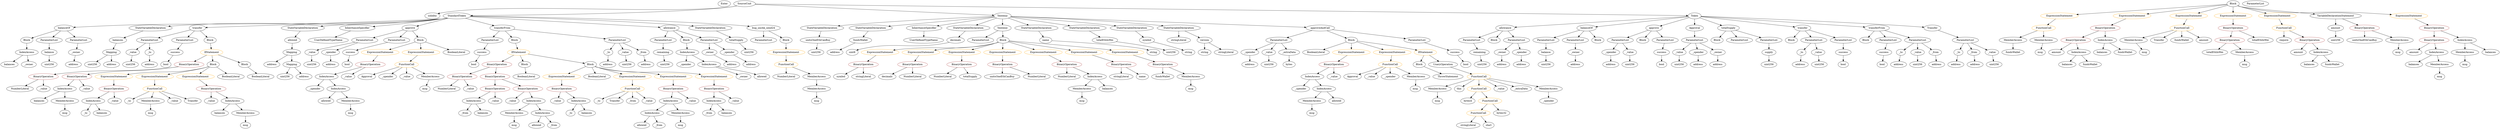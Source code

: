 strict digraph {
	graph [bb="0,0,12419,756"];
	node [label="\N"];
	Enter	[height=0.5,
		pos="3646.6,738",
		width=0.83628];
	VariableDeclaration_decimals	[color=black,
		height=0.5,
		label=decimals,
		pos="4732.6,522",
		width=1.1967];
	ElementaryTypeName_uint8	[color=black,
		height=0.5,
		label=uint8,
		pos="4246.6,450",
		width=0.7947];
	VariableDeclaration_decimals -> ElementaryTypeName_uint8	[pos="e,4268.2,462.16 4701,509.42 4694.3,507.33 4687.3,505.38 4680.6,504 4507.5,468.32 4455.6,512.69 4284.6,468 4282.7,467.51 4280.8,466.94 \
4278.9,466.3"];
	Block_Unnamed_3	[color=black,
		height=0.5,
		label=Block,
		pos="9238.6,522",
		width=0.90558];
	Identifier_msg_9	[color=black,
		height=0.5,
		label=msg,
		pos="5903.6,234",
		width=0.75];
	NumberLiteral_Unnamed_3	[color=black,
		height=0.5,
		label=NumberLiteral,
		pos="5284.6,306",
		width=1.765];
	Identifier_totalEthInWei_1	[color=black,
		height=0.5,
		label=totalEthInWei,
		pos="11003,450",
		width=1.7095];
	FunctionDefinition_allowance	[color=black,
		height=0.5,
		label=allowance,
		pos="7469.6,594",
		width=1.3076];
	ParameterList_Unnamed_11	[color=black,
		height=0.5,
		label=ParameterList,
		pos="7301.6,522",
		width=1.7095];
	FunctionDefinition_allowance -> ParameterList_Unnamed_11	[pos="e,7336,537.33 7438.8,580.16 7412.9,569.37 7375.5,553.8 7346.3,541.64"];
	Block_Unnamed_5	[color=black,
		height=0.5,
		label=Block,
		pos="7413.6,522",
		width=0.90558];
	FunctionDefinition_allowance -> Block_Unnamed_5	[pos="e,7426.4,538.99 7456.3,576.41 7449.5,567.92 7441.1,557.41 7433.6,547.96"];
	ParameterList_Unnamed_10	[color=black,
		height=0.5,
		label=ParameterList,
		pos="7525.6,522",
		width=1.7095];
	FunctionDefinition_allowance -> ParameterList_Unnamed_10	[pos="e,7512,539.96 7482.9,576.41 7489.5,568.16 7497.6,558.01 7505,548.78"];
	BinaryOperation_Unnamed_7	[color=brown,
		height=0.5,
		label=BinaryOperation,
		pos="2452.6,234",
		width=1.9867];
	IndexAccess_Unnamed_3	[color=black,
		height=0.5,
		label=IndexAccess,
		pos="2338.6,162",
		width=1.6402];
	BinaryOperation_Unnamed_7 -> IndexAccess_Unnamed_3	[pos="e,2363.8,178.5 2426.4,216.94 2410.7,207.29 2390.5,194.89 2373.5,184.41"];
	Identifier__value_5	[color=black,
		height=0.5,
		label=_value,
		pos="2450.6,162",
		width=0.96103];
	BinaryOperation_Unnamed_7 -> Identifier__value_5	[pos="e,2451.1,180.1 2452.1,215.7 2451.9,208.41 2451.6,199.73 2451.4,191.54"];
	BinaryOperation_Unnamed_12	[color=brown,
		height=0.5,
		label=BinaryOperation,
		pos="3356.6,234",
		width=1.9867];
	IndexAccess_Unnamed_8	[color=black,
		height=0.5,
		label=IndexAccess,
		pos="3356.6,162",
		width=1.6402];
	BinaryOperation_Unnamed_12 -> IndexAccess_Unnamed_8	[pos="e,3356.6,180.1 3356.6,215.7 3356.6,208.41 3356.6,199.73 3356.6,191.54"];
	Identifier__value_10	[color=black,
		height=0.5,
		label=_value,
		pos="3468.6,162",
		width=0.96103];
	BinaryOperation_Unnamed_12 -> Identifier__value_10	[pos="e,3447.3,176.33 3382.6,216.76 3399,206.5 3420.3,193.18 3437.6,182.37"];
	Identifier_allowed_1	[color=black,
		height=0.5,
		label=allowed,
		pos="3205.6,18",
		width=1.0858];
	Identifier_msg_14	[color=black,
		height=0.5,
		label=msg,
		pos="10650,450",
		width=0.75];
	Parameter_remaining	[color=black,
		height=0.5,
		label=remaining,
		pos="7316.6,450",
		width=1.2798];
	ParameterList_Unnamed_11 -> Parameter_remaining	[pos="e,7312.9,468.1 7305.3,503.7 7306.9,496.32 7308.8,487.52 7310.5,479.25"];
	MemberAccess_Unnamed_18	[color=black,
		height=0.5,
		label=MemberAccess,
		pos="6385.6,162",
		width=1.9174];
	Identifier_msg_16	[color=black,
		height=0.5,
		label=msg,
		pos="6385.6,90",
		width=0.75];
	MemberAccess_Unnamed_18 -> Identifier_msg_16	[pos="e,6385.6,108.1 6385.6,143.7 6385.6,136.41 6385.6,127.73 6385.6,119.54"];
	IndexAccess_Unnamed_7	[color=black,
		height=0.5,
		label=IndexAccess,
		pos="3580.6,162",
		width=1.6402];
	Identifier__from_2	[color=black,
		height=0.5,
		label=_from,
		pos="3533.6,90",
		width=0.93331];
	IndexAccess_Unnamed_7 -> Identifier__from_2	[pos="e,3544.5,107.31 3569.2,144.05 3563.7,135.85 3557,125.83 3550.8,116.71"];
	Identifier_balances_5	[color=black,
		height=0.5,
		label=balances,
		pos="3627.6,90",
		width=1.1828];
	IndexAccess_Unnamed_7 -> Identifier_balances_5	[pos="e,3616.3,107.79 3592,144.05 3597.4,135.97 3604,126.12 3610,117.11"];
	Block_Unnamed_13	[color=black,
		height=0.5,
		label=Block,
		pos="132.58,522",
		width=0.90558];
	IndexAccess_Unnamed_10	[color=black,
		height=0.5,
		label=IndexAccess,
		pos="130.58,450",
		width=1.6402];
	Block_Unnamed_13 -> IndexAccess_Unnamed_10	[pos="e,131.07,468.1 132.09,503.7 131.88,496.41 131.63,487.73 131.4,479.54"];
	Identifier_Approval_1	[color=black,
		height=0.5,
		label=Approval,
		pos="6597.6,306",
		width=1.266];
	IndexAccess_Unnamed_13	[color=black,
		height=0.5,
		label=IndexAccess,
		pos="3422.6,450",
		width=1.6402];
	Identifier__spender_2	[color=black,
		height=0.5,
		label=_spender,
		pos="3416.6,378",
		width=1.2521];
	IndexAccess_Unnamed_13 -> Identifier__spender_2	[pos="e,3418,396.1 3421.1,431.7 3420.5,424.41 3419.7,415.73 3419,407.54"];
	IndexAccess_Unnamed_14	[color=black,
		height=0.5,
		label=IndexAccess,
		pos="3538.6,378",
		width=1.6402];
	IndexAccess_Unnamed_13 -> IndexAccess_Unnamed_14	[pos="e,3512.9,394.49 3448.3,433.46 3464.5,423.68 3485.7,410.91 3503.5,400.2"];
	BinaryOperation_Unnamed_20	[color=brown,
		height=0.5,
		label=BinaryOperation,
		pos="5761.6,378",
		width=1.9867];
	Identifier_fundsWallet	[color=black,
		height=0.5,
		label=fundsWallet,
		pos="5761.6,306",
		width=1.5293];
	BinaryOperation_Unnamed_20 -> Identifier_fundsWallet	[pos="e,5761.6,324.1 5761.6,359.7 5761.6,352.41 5761.6,343.73 5761.6,335.54"];
	MemberAccess_Unnamed_10	[color=black,
		height=0.5,
		label=MemberAccess,
		pos="5903.6,306",
		width=1.9174];
	BinaryOperation_Unnamed_20 -> MemberAccess_Unnamed_10	[pos="e,5872.2,322.49 5793.1,361.46 5813.4,351.45 5840,338.32 5862.1,327.46"];
	Parameter__value_3	[color=black,
		height=0.5,
		label=_value,
		pos="656.58,450",
		width=0.96103];
	ElementaryTypeName_uint256_8	[color=black,
		height=0.5,
		label=uint256,
		pos="648.58,378",
		width=1.0442];
	Parameter__value_3 -> ElementaryTypeName_uint256_8	[pos="e,650.54,396.1 654.6,431.7 653.77,424.41 652.78,415.73 651.84,407.54"];
	BooleanLiteral_Unnamed_5	[color=black,
		height=0.5,
		label=BooleanLiteral,
		pos="6497.6,450",
		width=1.7788];
	Parameter__value_5	[color=black,
		height=0.5,
		label=_value,
		pos="1556.6,450",
		width=0.96103];
	ElementaryTypeName_uint256_11	[color=black,
		height=0.5,
		label=uint256,
		pos="1558.6,378",
		width=1.0442];
	Parameter__value_5 -> ElementaryTypeName_uint256_11	[pos="e,1558.1,396.1 1557.1,431.7 1557.3,424.41 1557.5,415.73 1557.8,407.54"];
	PragmaDirective_solidity	[color=black,
		height=0.5,
		label=solidity,
		pos="2122.6,666",
		width=1.0442];
	Identifier__spender_3	[color=black,
		height=0.5,
		label=_spender,
		pos="6326.6,234",
		width=1.2521];
	StateVariableDeclaration_Unnamed_7	[color=black,
		height=0.5,
		label=StateVariableDeclaration,
		pos="4089.6,594",
		width=2.8184];
	VariableDeclaration_unitsOneEthCanBuy	[color=black,
		height=0.5,
		label=unitsOneEthCanBuy,
		pos="4079.6,522",
		width=2.3887];
	StateVariableDeclaration_Unnamed_7 -> VariableDeclaration_unitsOneEthCanBuy	[pos="e,4082,540.1 4087.1,575.7 4086.1,568.32 4084.8,559.52 4083.6,551.25"];
	ExpressionStatement_Unnamed_4	[color=orange,
		height=0.5,
		label=ExpressionStatement,
		pos="2814.6,306",
		width=2.458];
	BinaryOperation_Unnamed_10	[color=brown,
		height=0.5,
		label=BinaryOperation,
		pos="2814.6,234",
		width=1.9867];
	ExpressionStatement_Unnamed_4 -> BinaryOperation_Unnamed_10	[pos="e,2814.6,252.1 2814.6,287.7 2814.6,280.41 2814.6,271.73 2814.6,263.54"];
	BinaryOperation_Unnamed_14	[color=brown,
		height=0.5,
		label=BinaryOperation,
		pos="5284.6,378",
		width=1.9867];
	BinaryOperation_Unnamed_14 -> NumberLiteral_Unnamed_3	[pos="e,5284.6,324.1 5284.6,359.7 5284.6,352.41 5284.6,343.73 5284.6,335.54"];
	IndexAccess_Unnamed_15	[color=black,
		height=0.5,
		label=IndexAccess,
		pos="5425.6,306",
		width=1.6402];
	BinaryOperation_Unnamed_14 -> IndexAccess_Unnamed_15	[pos="e,5395.8,321.77 5315.9,361.46 5336.5,351.24 5363.6,337.77 5385.7,326.78"];
	FunctionDefinition_balanceOf_1	[color=black,
		height=0.5,
		label=balanceOf,
		pos="316.58,594",
		width=1.3491];
	FunctionDefinition_balanceOf_1 -> Block_Unnamed_13	[pos="e,158.3,533.54 282.91,580.73 254.08,570.15 211.49,554.35 174.58,540 172.68,539.26 170.74,538.5 168.78,537.73"];
	ParameterList_Unnamed_20	[color=black,
		height=0.5,
		label=ParameterList,
		pos="245.58,522",
		width=1.7095];
	FunctionDefinition_balanceOf_1 -> ParameterList_Unnamed_20	[pos="e,262.45,539.63 300.11,576.76 291.28,568.06 280.22,557.15 270.37,547.43"];
	ParameterList_Unnamed_19	[color=black,
		height=0.5,
		label=ParameterList,
		pos="386.58,522",
		width=1.7095];
	FunctionDefinition_balanceOf_1 -> ParameterList_Unnamed_19	[pos="e,369.95,539.63 332.82,576.76 341.44,568.14 352.22,557.36 361.85,547.73"];
	FunctionDefinition_balanceOf	[color=black,
		height=0.5,
		label=balanceOf,
		pos="7863.6,594",
		width=1.3491];
	ParameterList_Unnamed_3	[color=black,
		height=0.5,
		label=ParameterList,
		pos="7666.6,522",
		width=1.7095];
	FunctionDefinition_balanceOf -> ParameterList_Unnamed_3	[pos="e,7704.5,536.49 7829.3,580.81 7797.7,569.59 7750.5,552.84 7715.1,540.25"];
	ParameterList_Unnamed_2	[color=black,
		height=0.5,
		label=ParameterList,
		pos="7807.6,522",
		width=1.7095];
	FunctionDefinition_balanceOf -> ParameterList_Unnamed_2	[pos="e,7821.1,539.96 7850.3,576.41 7843.7,568.16 7835.6,558.01 7828.2,548.78"];
	Block_Unnamed_1	[color=black,
		height=0.5,
		label=Block,
		pos="7919.6,522",
		width=0.90558];
	FunctionDefinition_balanceOf -> Block_Unnamed_1	[pos="e,7906.8,538.99 7876.9,576.41 7883.6,567.92 7892.1,557.41 7899.6,547.96"];
	Identifier_allowed	[color=black,
		height=0.5,
		label=allowed,
		pos="2648.6,18",
		width=1.0858];
	Identifier__value_8	[color=black,
		height=0.5,
		label=_value,
		pos="2761.6,162",
		width=0.96103];
	StateVariableDeclaration_Unnamed	[color=black,
		height=0.5,
		label=StateVariableDeclaration,
		pos="774.58,594",
		width=2.8184];
	VariableDeclaration_balances	[color=black,
		height=0.5,
		label=balances,
		pos="587.58,522",
		width=1.1828];
	StateVariableDeclaration_Unnamed -> VariableDeclaration_balances	[pos="e,618.64,534.63 732.61,577.29 701.69,565.72 659.84,550.05 629.04,538.52"];
	StateVariableDeclaration_Unnamed_9	[color=black,
		height=0.5,
		label=StateVariableDeclaration,
		pos="4351.6,594",
		width=2.8184];
	VariableDeclaration_fundsWallet	[color=black,
		height=0.5,
		label=fundsWallet,
		pos="4295.6,522",
		width=1.5293];
	StateVariableDeclaration_Unnamed_9 -> VariableDeclaration_fundsWallet	[pos="e,4308.9,539.62 4337.7,575.7 4331.2,567.52 4323.3,557.6 4316,548.58"];
	ElementaryTypeName_uint256_16	[color=black,
		height=0.5,
		label=uint256,
		pos="4065.6,450",
		width=1.0442];
	VariableDeclaration_unitsOneEthCanBuy -> ElementaryTypeName_uint256_16	[pos="e,4069,468.1 4076.1,503.7 4074.6,496.32 4072.9,487.52 4071.2,479.25"];
	BooleanLiteral_Unnamed_2	[color=black,
		height=0.5,
		label=BooleanLiteral,
		pos="2985.6,306",
		width=1.7788];
	InheritanceSpecifier_Unnamed_1	[color=black,
		height=0.5,
		label=InheritanceSpecifier,
		pos="4575.6,594",
		width=2.3333];
	UserDefinedTypeName_Unnamed_1	[color=black,
		height=0.5,
		label=UserDefinedTypeName,
		pos="4573.6,522",
		width=2.7214];
	InheritanceSpecifier_Unnamed_1 -> UserDefinedTypeName_Unnamed_1	[pos="e,4574.1,540.1 4575.1,575.7 4574.9,568.41 4574.6,559.73 4574.4,551.54"];
	Parameter__to_1	[color=black,
		height=0.5,
		label=_to,
		pos="9407.6,450",
		width=0.75];
	ElementaryTypeName_address_3	[color=black,
		height=0.5,
		label=address,
		pos="9396.6,378",
		width=1.0996];
	Parameter__to_1 -> ElementaryTypeName_address_3	[pos="e,9399.3,396.1 9404.9,431.7 9403.7,424.32 9402.3,415.52 9401,407.25"];
	FunctionCall_Unnamed_11	[color=orange,
		height=0.5,
		label=FunctionCall,
		pos="7242.6,90",
		width=1.6125];
	stringLiteral_Unnamed_4	[color=black,
		height=0.5,
		label=stringLiteral,
		pos="7192.6,18",
		width=1.5016];
	FunctionCall_Unnamed_11 -> stringLiteral_Unnamed_4	[pos="e,7204.6,35.789 7230.5,72.055 7224.7,63.973 7217.7,54.121 7211.2,45.112"];
	Identifier_sha3	[color=black,
		height=0.5,
		label=sha3,
		pos="7292.6,18",
		width=0.76697];
	FunctionCall_Unnamed_11 -> Identifier_sha3	[pos="e,7281.3,34.829 7254.7,72.055 7260.7,63.646 7268.1,53.323 7274.7,44.025"];
	ElementaryTypeName_address	[color=black,
		height=0.5,
		label=address,
		pos="7807.6,378",
		width=1.0996];
	ExpressionStatement_Unnamed_14	[color=orange,
		height=0.5,
		label=ExpressionStatement,
		pos="4381.6,450",
		width=2.458];
	BinaryOperation_Unnamed_18	[color=brown,
		height=0.5,
		label=BinaryOperation,
		pos="4294.6,378",
		width=1.9867];
	ExpressionStatement_Unnamed_14 -> BinaryOperation_Unnamed_18	[pos="e,4315.1,395.55 4360.5,432.05 4349.5,423.22 4335.9,412.27 4323.9,402.62"];
	NumberLiteral_Unnamed_4	[color=black,
		height=0.5,
		label=NumberLiteral,
		pos="4679.6,306",
		width=1.765];
	ElementaryTypeName_address_19	[color=black,
		height=0.5,
		label=address,
		pos="1358.6,378",
		width=1.0996];
	ParameterList_Unnamed_24	[color=black,
		height=0.5,
		label=ParameterList,
		pos="3302.6,522",
		width=1.7095];
	Parameter_remaining_1	[color=black,
		height=0.5,
		label=remaining,
		pos="3299.6,450",
		width=1.2798];
	ParameterList_Unnamed_24 -> Parameter_remaining_1	[pos="e,3300.3,468.1 3301.8,503.7 3301.5,496.41 3301.2,487.73 3300.8,479.54"];
	Identifier_fundsWallet_5	[color=black,
		height=0.5,
		label=fundsWallet,
		pos="9978.6,450",
		width=1.5293];
	BinaryOperation_Unnamed_26	[color=brown,
		height=0.5,
		label=BinaryOperation,
		pos="10299,522",
		width=1.9867];
	Identifier_amount_1	[color=black,
		height=0.5,
		label=amount,
		pos="10199,450",
		width=1.0581];
	BinaryOperation_Unnamed_26 -> Identifier_amount_1	[pos="e,10219,465.41 10275,504.59 10261,494.84 10243,482.39 10228,471.94"];
	IndexAccess_Unnamed_18	[color=black,
		height=0.5,
		label=IndexAccess,
		pos="10314,450",
		width=1.6402];
	BinaryOperation_Unnamed_26 -> IndexAccess_Unnamed_18	[pos="e,10310,468.1 10302,503.7 10304,496.32 10306,487.52 10308,479.25"];
	Identifier__to_1	[color=black,
		height=0.5,
		label=_to,
		pos="672.58,162",
		width=0.75];
	Block_Unnamed_2	[color=black,
		height=0.5,
		label=Block,
		pos="8873.6,522",
		width=0.90558];
	Parameter_success_3	[color=black,
		height=0.5,
		label=success,
		pos="873.58,450",
		width=1.1135];
	ElementaryTypeName_bool_3	[color=black,
		height=0.5,
		label=bool,
		pos="828.58,378",
		width=0.76697];
	Parameter_success_3 -> ElementaryTypeName_bool_3	[pos="e,838.86,394.99 862.92,432.41 857.57,424.1 850.98,413.85 845.01,404.56"];
	Parameter__to	[color=black,
		height=0.5,
		label=_to,
		pos="8925.6,450",
		width=0.75];
	ElementaryTypeName_address_1	[color=black,
		height=0.5,
		label=address,
		pos="8918.6,378",
		width=1.0996];
	Parameter__to -> ElementaryTypeName_address_1	[pos="e,8920.3,396.1 8923.9,431.7 8923.1,424.41 8922.3,415.73 8921.4,407.54"];
	Identifier_msg_5	[color=black,
		height=0.5,
		label=msg,
		pos="3408.6,18",
		width=0.75];
	Identifier_balances_6	[color=black,
		height=0.5,
		label=balances,
		pos="42.581,378",
		width=1.1828];
	ContractDefinition_StandardToken	[color=black,
		height=0.5,
		label=StandardToken,
		pos="2246.6,666",
		width=1.8897];
	ContractDefinition_StandardToken -> FunctionDefinition_balanceOf_1	[pos="e,364.41,597.71 2198.4,652.86 2188.9,650.9 2179,649.14 2169.6,648 1837.5,607.75 998.9,624.16 664.58,612 562.94,608.3 444.7,602.13 \
375.5,598.33"];
	ContractDefinition_StandardToken -> StateVariableDeclaration_Unnamed	[pos="e,856.89,604.85 2198.4,652.9 2188.9,650.93 2179,649.16 2169.6,648 1625.5,580.61 1483.6,648.63 936.58,612 914.37,610.51 890.51,608.33 \
868.11,606.03"];
	FunctionDefinition_transfer_1	[color=black,
		height=0.5,
		label=transfer,
		pos="984.58,594",
		width=1.0719];
	ContractDefinition_StandardToken -> FunctionDefinition_transfer_1	[pos="e,1023.2,596.54 2198.3,653.01 2188.9,651.04 2178.9,649.23 2169.6,648 2112.6,640.49 1252.7,605.73 1034.6,597"];
	StateVariableDeclaration_Unnamed_1	[color=black,
		height=0.5,
		label=StateVariableDeclaration,
		pos="1555.6,594",
		width=2.8184];
	ContractDefinition_StandardToken -> StateVariableDeclaration_Unnamed_1	[pos="e,1645.5,602.61 2197.5,653.15 2188.2,651.21 2178.6,649.39 2169.6,648 2157.1,646.09 1827.9,618.07 1656.8,603.57"];
	InheritanceSpecifier_Unnamed	[color=black,
		height=0.5,
		label=InheritanceSpecifier,
		pos="1850.6,594",
		width=2.3333];
	ContractDefinition_StandardToken -> InheritanceSpecifier_Unnamed	[pos="e,1918,605.14 2196.5,653.55 2187.6,651.62 2178.3,649.69 2169.6,648 2087.9,632.22 1994,616.96 1929.3,606.9"];
	FunctionDefinition_approve_1	[color=black,
		height=0.5,
		label=approve,
		pos="2028.6,594",
		width=1.1412];
	ContractDefinition_StandardToken -> FunctionDefinition_approve_1	[pos="e,2060.9,605.38 2204.5,651.5 2166.4,639.25 2110.3,621.24 2071.8,608.87"];
	FunctionDefinition_transferFrom_1	[color=black,
		height=0.5,
		label=transferFrom,
		pos="2465.6,594",
		width=1.6402];
	ContractDefinition_StandardToken -> FunctionDefinition_transferFrom_1	[pos="e,2426.1,607.63 2288.8,651.5 2324.9,639.97 2376.9,623.35 2415.2,611.12"];
	FunctionDefinition_allowance_1	[color=black,
		height=0.5,
		label=allowance,
		pos="3334.6,594",
		width=1.3076];
	ContractDefinition_StandardToken -> FunctionDefinition_allowance_1	[pos="e,3288.4,597.97 2312.2,660.78 2508.9,648.13 3091.3,610.65 3277,598.7"];
	StateVariableDeclaration_Unnamed_2	[color=black,
		height=0.5,
		label=StateVariableDeclaration,
		pos="3530.6,594",
		width=2.8184];
	ContractDefinition_StandardToken -> StateVariableDeclaration_Unnamed_2	[pos="e,3451.5,605.65 2314.4,663.62 2491.6,659.64 2982.9,646.15 3390.6,612 3406.6,610.66 3423.7,608.88 3440.2,606.98"];
	FunctionDefinition_bug_unchk_send24	[color=black,
		height=0.5,
		label=bug_unchk_send24,
		pos="3800.6,594",
		width=2.3194];
	ContractDefinition_StandardToken -> FunctionDefinition_bug_unchk_send24	[pos="e,3729,603.65 2314.5,664.05 2516.6,660.87 3131.8,648.66 3640.6,612 3665.7,610.19 3693,607.54 3717.8,604.88"];
	ElementaryTypeName_bytes32	[color=black,
		height=0.5,
		label=bytes32,
		pos="7358.6,90",
		width=1.0996];
	StateVariableDeclaration_Unnamed_4	[color=black,
		height=0.5,
		label=StateVariableDeclaration,
		pos="4792.6,594",
		width=2.8184];
	StateVariableDeclaration_Unnamed_4 -> VariableDeclaration_decimals	[pos="e,4746.6,539.31 4778.1,576.05 4770.8,567.59 4761.9,557.19 4753.9,547.84"];
	FunctionDefinition_approve	[color=black,
		height=0.5,
		label=approve,
		pos="8199.6,594",
		width=1.1412];
	ParameterList_Unnamed_8	[color=black,
		height=0.5,
		label=ParameterList,
		pos="8031.6,522",
		width=1.7095];
	FunctionDefinition_approve -> ParameterList_Unnamed_8	[pos="e,8065.9,537.29 8170.7,580.97 8144.8,570.17 8106.4,554.17 8076.5,541.7"];
	Block_Unnamed_4	[color=black,
		height=0.5,
		label=Block,
		pos="8143.6,522",
		width=0.90558];
	FunctionDefinition_approve -> Block_Unnamed_4	[pos="e,8156.1,538.67 8186.6,576.76 8179.6,568.07 8170.9,557.19 8163.2,547.49"];
	ParameterList_Unnamed_9	[color=black,
		height=0.5,
		label=ParameterList,
		pos="8255.6,522",
		width=1.7095];
	FunctionDefinition_approve -> ParameterList_Unnamed_9	[pos="e,8242.3,539.63 8212.6,576.76 8219.3,568.4 8227.6,558.02 8235.1,548.61"];
	Parameter_balance	[color=black,
		height=0.5,
		label=balance,
		pos="7666.6,450",
		width=1.0719];
	ElementaryTypeName_uint256_1	[color=black,
		height=0.5,
		label=uint256,
		pos="7666.6,378",
		width=1.0442];
	Parameter_balance -> ElementaryTypeName_uint256_1	[pos="e,7666.6,396.1 7666.6,431.7 7666.6,424.41 7666.6,415.73 7666.6,407.54"];
	FunctionDefinition_Tenteniy	[color=black,
		height=0.5,
		label=Tenteniy,
		pos="4961.6,594",
		width=1.1828];
	ParameterList_Unnamed_25	[color=black,
		height=0.5,
		label=ParameterList,
		pos="4855.6,522",
		width=1.7095];
	FunctionDefinition_Tenteniy -> ParameterList_Unnamed_25	[pos="e,4879.6,538.87 4939.4,578.33 4924.7,568.67 4905.4,555.87 4888.9,545"];
	Block_Unnamed_16	[color=black,
		height=0.5,
		label=Block,
		pos="4967.6,522",
		width=0.90558];
	FunctionDefinition_Tenteniy -> Block_Unnamed_16	[pos="e,4966.1,540.1 4963.1,575.7 4963.7,568.41 4964.4,559.73 4965.1,551.54"];
	ExpressionStatement_Unnamed_1	[color=orange,
		height=0.5,
		label=ExpressionStatement,
		pos="591.58,306",
		width=2.458];
	BinaryOperation_Unnamed_4	[color=brown,
		height=0.5,
		label=BinaryOperation,
		pos="591.58,234",
		width=1.9867];
	ExpressionStatement_Unnamed_1 -> BinaryOperation_Unnamed_4	[pos="e,591.58,252.1 591.58,287.7 591.58,280.41 591.58,271.73 591.58,263.54"];
	ParameterList_Unnamed_13	[color=black,
		height=0.5,
		label=ParameterList,
		pos="8396.6,522",
		width=1.7095];
	VariableDeclaration__value_1	[color=black,
		height=0.5,
		label=_value,
		pos="8323.6,450",
		width=0.96103];
	ParameterList_Unnamed_13 -> VariableDeclaration__value_1	[pos="e,8339.3,466.04 8379.3,504.41 8369.8,495.31 8357.9,483.9 8347.5,473.96"];
	VariableDeclaration__spender	[color=black,
		height=0.5,
		label=_spender,
		pos="8421.6,450",
		width=1.2521];
	ParameterList_Unnamed_13 -> VariableDeclaration__spender	[pos="e,8415.5,468.1 8402.8,503.7 8405.5,496.15 8408.7,487.12 8411.7,478.68"];
	VariableDeclaration__owner	[color=black,
		height=0.5,
		label=_owner,
		pos="8523.6,450",
		width=1.0719];
	ParameterList_Unnamed_13 -> VariableDeclaration__owner	[pos="e,8499.2,464.44 8424.5,505.64 8443.6,495.1 8469,481.06 8489.4,469.85"];
	BinaryOperation_Unnamed_2	[color=brown,
		height=0.5,
		label=BinaryOperation,
		pos="222.58,306",
		width=1.9867];
	NumberLiteral_Unnamed	[color=black,
		height=0.5,
		label=NumberLiteral,
		pos="106.58,234",
		width=1.765];
	BinaryOperation_Unnamed_2 -> NumberLiteral_Unnamed	[pos="e,132.67,250.74 195.97,288.94 180.09,279.36 159.72,267.06 142.43,256.63"];
	Identifier__value_1	[color=black,
		height=0.5,
		label=_value,
		pos="222.58,234",
		width=0.96103];
	BinaryOperation_Unnamed_2 -> Identifier__value_1	[pos="e,222.58,252.1 222.58,287.7 222.58,280.41 222.58,271.73 222.58,263.54"];
	Identifier__value_9	[color=black,
		height=0.5,
		label=_value,
		pos="3692.6,162",
		width=0.96103];
	Identifier_amount_2	[color=black,
		height=0.5,
		label=amount,
		pos="11986,450",
		width=1.0581];
	ParameterList_Unnamed_3 -> Parameter_balance	[pos="e,7666.6,468.1 7666.6,503.7 7666.6,496.41 7666.6,487.73 7666.6,479.54"];
	BinaryOperation_Unnamed	[color=brown,
		height=0.5,
		label=BinaryOperation,
		pos="945.58,378",
		width=1.9867];
	BinaryOperation_Unnamed -> BinaryOperation_Unnamed_2	[pos="e,280.4,316.89 894.56,365.03 884.97,363.1 875,361.31 865.58,360 630.42,327.24 568.56,350.16 332.58,324 319.3,322.53 305.17,320.61 \
291.62,318.6"];
	BinaryOperation_Unnamed_1	[color=brown,
		height=0.5,
		label=BinaryOperation,
		pos="413.58,306",
		width=1.9867];
	BinaryOperation_Unnamed -> BinaryOperation_Unnamed_1	[pos="e,465.28,318.74 894.1,365.17 884.65,363.25 874.84,361.43 865.58,360 701.85,334.74 658.34,349.05 494.58,324 488.63,323.09 482.46,\
322.02 476.3,320.87"];
	ElementaryTypeName_uint256_12	[color=black,
		height=0.5,
		label=uint256,
		pos="3309.6,378",
		width=1.0442];
	Block_Unnamed_7	[color=black,
		height=0.5,
		label=Block,
		pos="1067.6,378",
		width=0.90558];
	Block_Unnamed_7 -> ExpressionStatement_Unnamed_1	[pos="e,655.8,318.76 1043.3,365.58 1037.9,363.42 1032.1,361.41 1026.6,360 880.62,322.77 838.76,344.88 689.58,324 682.23,322.97 674.58,\
321.81 666.94,320.58"];
	ExpressionStatement_Unnamed_2	[color=orange,
		height=0.5,
		label=ExpressionStatement,
		pos="786.58,306",
		width=2.458];
	Block_Unnamed_7 -> ExpressionStatement_Unnamed_2	[pos="e,852.59,318.34 1042.7,365.86 1037.4,363.74 1031.9,361.67 1026.6,360 973.08,343.14 911.24,329.62 863.73,320.46"];
	ExpressionStatement_Unnamed	[color=orange,
		height=0.5,
		label=ExpressionStatement,
		pos="981.58,306",
		width=2.458];
	Block_Unnamed_7 -> ExpressionStatement_Unnamed	[pos="e,1002.4,323.95 1049.8,362.5 1038.6,353.39 1023.9,341.41 1011,330.92"];
	BooleanLiteral_Unnamed	[color=black,
		height=0.5,
		label=BooleanLiteral,
		pos="1152.6,306",
		width=1.7788];
	Block_Unnamed_7 -> BooleanLiteral_Unnamed	[pos="e,1132.6,323.45 1085.2,362.5 1096.4,353.26 1111.2,341.07 1124.1,330.47"];
	Identifier_msg_12	[color=black,
		height=0.5,
		label=msg,
		pos="12247,378",
		width=0.75];
	Identifier_msg_2	[color=black,
		height=0.5,
		label=msg,
		pos="786.58,90",
		width=0.75];
	ParameterList_Unnamed_14	[color=black,
		height=0.5,
		label=ParameterList,
		pos="743.58,522",
		width=1.7095];
	FunctionDefinition_transfer_1 -> ParameterList_Unnamed_14	[pos="e,786.29,535.41 952.58,583.7 912.99,572.2 844.99,552.45 797.34,538.61"];
	ParameterList_Unnamed_15	[color=black,
		height=0.5,
		label=ParameterList,
		pos="919.58,522",
		width=1.7095];
	FunctionDefinition_transfer_1 -> ParameterList_Unnamed_15	[pos="e,935.18,539.8 969.83,577.12 961.84,568.51 951.77,557.67 942.76,547.96"];
	Block_Unnamed_6	[color=black,
		height=0.5,
		label=Block,
		pos="1049.6,522",
		width=0.90558];
	FunctionDefinition_transfer_1 -> Block_Unnamed_6	[pos="e,1035.3,538.34 999.33,577.12 1007.7,568.13 1018.3,556.72 1027.6,546.7"];
	Parameter__to_3	[color=black,
		height=0.5,
		label=_to,
		pos="3025.6,450",
		width=0.75];
	ElementaryTypeName_address_13	[color=black,
		height=0.5,
		label=address,
		pos="3024.6,378",
		width=1.0996];
	Parameter__to_3 -> ElementaryTypeName_address_13	[pos="e,3024.8,396.1 3025.3,431.7 3025.2,424.41 3025.1,415.73 3025,407.54"];
	ElementaryTypeName_bytes	[color=black,
		height=0.5,
		label=bytes,
		pos="6364.6,378",
		width=0.85014];
	ExpressionStatement_Unnamed_13	[color=orange,
		height=0.5,
		label=ExpressionStatement,
		pos="4576.6,450",
		width=2.458];
	BinaryOperation_Unnamed_17	[color=brown,
		height=0.5,
		label=BinaryOperation,
		pos="4534.6,378",
		width=1.9867];
	ExpressionStatement_Unnamed_13 -> BinaryOperation_Unnamed_17	[pos="e,4544.8,396.1 4566.2,431.7 4561.5,423.9 4555.9,414.51 4550.7,405.83"];
	Identifier__from	[color=black,
		height=0.5,
		label=_from,
		pos="2276.6,90",
		width=0.93331];
	IndexAccess_Unnamed_3 -> Identifier__from	[pos="e,2290.3,106.51 2323.9,144.41 2316.1,135.62 2306.4,124.66 2297.8,114.96"];
	Identifier_balances_3	[color=black,
		height=0.5,
		label=balances,
		pos="2370.6,90",
		width=1.1828];
	IndexAccess_Unnamed_3 -> Identifier_balances_3	[pos="e,2362.8,108.1 2346.5,143.7 2350,136.07 2354.2,126.92 2358.1,118.4"];
	MemberAccess_Unnamed_4	[color=black,
		height=0.5,
		label=MemberAccess,
		pos="4059.6,234",
		width=1.9174];
	Identifier_msg_3	[color=black,
		height=0.5,
		label=msg,
		pos="4059.6,162",
		width=0.75];
	MemberAccess_Unnamed_4 -> Identifier_msg_3	[pos="e,4059.6,180.1 4059.6,215.7 4059.6,208.41 4059.6,199.73 4059.6,191.54"];
	Parameter__owner	[color=black,
		height=0.5,
		label=_owner,
		pos="7807.6,450",
		width=1.0719];
	Parameter__owner -> ElementaryTypeName_address	[pos="e,7807.6,396.1 7807.6,431.7 7807.6,424.41 7807.6,415.73 7807.6,407.54"];
	IndexAccess_Unnamed_10 -> Identifier_balances_6	[pos="e,61.975,394.43 110.17,432.76 98.486,423.47 83.649,411.67 70.855,401.49"];
	Identifier__owner	[color=black,
		height=0.5,
		label=_owner,
		pos="141.58,378",
		width=1.0719];
	IndexAccess_Unnamed_10 -> Identifier__owner	[pos="e,138.89,396.1 133.3,431.7 134.46,424.32 135.84,415.52 137.14,407.25"];
	ExpressionStatement_Unnamed_7	[color=orange,
		height=0.5,
		label=ExpressionStatement,
		pos="3156.6,306",
		width=2.458];
	FunctionCall_Unnamed_2	[color=orange,
		height=0.5,
		label=FunctionCall,
		pos="3156.6,234",
		width=1.6125];
	ExpressionStatement_Unnamed_7 -> FunctionCall_Unnamed_2	[pos="e,3156.6,252.1 3156.6,287.7 3156.6,280.41 3156.6,271.73 3156.6,263.54"];
	BinaryOperation_Unnamed_16	[color=brown,
		height=0.5,
		label=BinaryOperation,
		pos="5556.6,378",
		width=1.9867];
	stringLiteral_Unnamed_2	[color=black,
		height=0.5,
		label=stringLiteral,
		pos="5556.6,306",
		width=1.5016];
	BinaryOperation_Unnamed_16 -> stringLiteral_Unnamed_2	[pos="e,5556.6,324.1 5556.6,359.7 5556.6,352.41 5556.6,343.73 5556.6,335.54"];
	Identifier_name	[color=black,
		height=0.5,
		label=name,
		pos="5658.6,306",
		width=0.83628];
	BinaryOperation_Unnamed_16 -> Identifier_name	[pos="e,5639.3,320.26 5580.5,360.59 5595.3,350.41 5614.4,337.29 5630.1,326.58"];
	MemberAccess_Unnamed_15	[color=black,
		height=0.5,
		label=MemberAccess,
		pos="10594,522",
		width=1.9174];
	MemberAccess_Unnamed_15 -> Identifier_msg_14	[pos="e,10637,466.36 10607,504.05 10614,495.44 10623,484.81 10630,475.33"];
	Identifier_msg_10	[color=black,
		height=0.5,
		label=msg,
		pos="11152,378",
		width=0.75];
	ParameterList_Unnamed_14 -> Parameter__value_3	[pos="e,674.87,465.72 723.4,504.76 711.61,495.27 696.57,483.17 683.74,472.85"];
	Parameter__to_2	[color=black,
		height=0.5,
		label=_to,
		pos="743.58,450",
		width=0.75];
	ParameterList_Unnamed_14 -> Parameter__to_2	[pos="e,743.58,468.1 743.58,503.7 743.58,496.41 743.58,487.73 743.58,479.54"];
	VariableDeclaration__to	[color=black,
		height=0.5,
		label=_to,
		pos="9687.6,450",
		width=0.75];
	ElementaryTypeName_address_8	[color=black,
		height=0.5,
		label=address,
		pos="9683.6,378",
		width=1.0996];
	VariableDeclaration__to -> ElementaryTypeName_address_8	[pos="e,9684.6,396.1 9686.6,431.7 9686.2,424.41 9685.7,415.73 9685.2,407.54"];
	Identifier_balances_10	[color=black,
		height=0.5,
		label=balances,
		pos="10256,378",
		width=1.1828];
	ParameterList_Unnamed_15 -> Parameter_success_3	[pos="e,884.61,467.79 908.45,504.05 903.19,496.06 896.8,486.33 890.93,477.4"];
	Identifier__value_6	[color=black,
		height=0.5,
		label=_value,
		pos="2537.6,162",
		width=0.96103];
	EventDefinition_Approval	[color=black,
		height=0.5,
		label=Approval,
		pos="8396.6,594",
		width=1.266];
	EventDefinition_Approval -> ParameterList_Unnamed_13	[pos="e,8396.6,540.1 8396.6,575.7 8396.6,568.41 8396.6,559.73 8396.6,551.54"];
	Block_Unnamed_8	[color=black,
		height=0.5,
		label=Block,
		pos="1218.6,378",
		width=0.90558];
	BooleanLiteral_Unnamed_1	[color=black,
		height=0.5,
		label=BooleanLiteral,
		pos="1298.6,306",
		width=1.7788];
	Block_Unnamed_8 -> BooleanLiteral_Unnamed_1	[pos="e,1279.7,323.54 1235.5,362.15 1245.9,353.14 1259.3,341.41 1271.1,331.09"];
	ExpressionStatement_Unnamed_22	[color=orange,
		height=0.5,
		label=ExpressionStatement,
		pos="10245,666",
		width=2.458];
	FunctionCall_Unnamed_6	[color=orange,
		height=0.5,
		label=FunctionCall,
		pos="10135,594",
		width=1.6125];
	ExpressionStatement_Unnamed_22 -> FunctionCall_Unnamed_6	[pos="e,10159,610.75 10219,648.41 10204,638.97 10185,627.03 10169,616.83"];
	ParameterList_Unnamed_27	[color=black,
		height=0.5,
		label=ParameterList,
		pos="6312.6,522",
		width=1.7095];
	Parameter__spender_4	[color=black,
		height=0.5,
		label=_spender,
		pos="6163.6,450",
		width=1.2521];
	ParameterList_Unnamed_27 -> Parameter__spender_4	[pos="e,6192.1,464.4 6281,506.15 6258.1,495.39 6226.9,480.76 6202.5,469.27"];
	Parameter__value_6	[color=black,
		height=0.5,
		label=_value,
		pos="6261.6,450",
		width=0.96103];
	ParameterList_Unnamed_27 -> Parameter__value_6	[pos="e,6273.5,467.31 6300.2,504.05 6294.2,495.77 6286.8,485.62 6280.1,476.42"];
	Parameter__extraData	[color=black,
		height=0.5,
		label=_extraData,
		pos="6364.6,450",
		width=1.4046];
	ParameterList_Unnamed_27 -> Parameter__extraData	[pos="e,6352.1,467.79 6325.2,504.05 6331.2,495.89 6338.6,485.91 6345.4,476.82"];
	BinaryOperation_Unnamed_10 -> Identifier__value_8	[pos="e,2773.9,179.31 2801.8,216.05 2795.5,207.77 2787.8,197.62 2780.8,188.42"];
	IndexAccess_Unnamed_6	[color=black,
		height=0.5,
		label=IndexAccess,
		pos="2873.6,162",
		width=1.6402];
	BinaryOperation_Unnamed_10 -> IndexAccess_Unnamed_6	[pos="e,2859.4,179.79 2828.9,216.05 2835.8,207.8 2844.3,197.7 2852.1,188.54"];
	Identifier__to_3	[color=black,
		height=0.5,
		label=_to,
		pos="2977.6,162",
		width=0.75];
	Block_Unnamed_18	[color=black,
		height=0.5,
		label=Block,
		pos="6668.6,522",
		width=0.90558];
	Block_Unnamed_18 -> BooleanLiteral_Unnamed_5	[pos="e,6532.9,465.45 6643,510.52 6616.7,499.76 6575.2,482.79 6543.3,469.72"];
	ExpressionStatement_Unnamed_23	[color=orange,
		height=0.5,
		label=ExpressionStatement,
		pos="6668.6,450",
		width=2.458];
	Block_Unnamed_18 -> ExpressionStatement_Unnamed_23	[pos="e,6668.6,468.1 6668.6,503.7 6668.6,496.41 6668.6,487.73 6668.6,479.54"];
	ExpressionStatement_Unnamed_24	[color=orange,
		height=0.5,
		label=ExpressionStatement,
		pos="6863.6,450",
		width=2.458];
	Block_Unnamed_18 -> ExpressionStatement_Unnamed_24	[pos="e,6821.1,466.24 6695.3,511.41 6724.8,500.81 6773.1,483.47 6810.4,470.08"];
	IfStatement_Unnamed_2	[color=orange,
		height=0.5,
		label=IfStatement,
		pos="7023.6,450",
		width=1.4739];
	Block_Unnamed_18 -> IfStatement_Unnamed_2	[pos="e,6983.7,462.3 6699.9,516.21 6753.5,507.79 6866.3,489.23 6960.6,468 6964.6,467.1 6968.7,466.12 6972.8,465.09"];
	ElementaryTypeName_address_21	[color=black,
		height=0.5,
		label=address,
		pos="4160.6,450",
		width=1.0996];
	VariableDeclaration_fundsWallet -> ElementaryTypeName_address_21	[pos="e,4186,464.17 4267,506.15 4246.2,495.41 4218.1,480.83 4196,469.36"];
	BinaryOperation_Unnamed_29	[color=brown,
		height=0.5,
		label=BinaryOperation,
		pos="6499.6,378",
		width=1.9867];
	IndexAccess_Unnamed_21	[color=black,
		height=0.5,
		label=IndexAccess,
		pos="6387.6,306",
		width=1.6402];
	BinaryOperation_Unnamed_29 -> IndexAccess_Unnamed_21	[pos="e,6412.6,322.67 6473.6,360.76 6458.3,351.18 6438.7,338.92 6422,328.53"];
	Identifier__value_14	[color=black,
		height=0.5,
		label=_value,
		pos="6499.6,306",
		width=0.96103];
	BinaryOperation_Unnamed_29 -> Identifier__value_14	[pos="e,6499.6,324.1 6499.6,359.7 6499.6,352.41 6499.6,343.73 6499.6,335.54"];
	MemberAccess_Unnamed_2	[color=black,
		height=0.5,
		label=MemberAccess,
		pos="786.58,162",
		width=1.9174];
	MemberAccess_Unnamed_2 -> Identifier_msg_2	[pos="e,786.58,108.1 786.58,143.7 786.58,136.41 786.58,127.73 786.58,119.54"];
	ElementaryTypeName_bool_5	[color=black,
		height=0.5,
		label=bool,
		pos="1748.6,378",
		width=0.76697];
	MemberAccess_Unnamed_10 -> Identifier_msg_9	[pos="e,5903.6,252.1 5903.6,287.7 5903.6,280.41 5903.6,271.73 5903.6,263.54"];
	MemberAccess_Unnamed_21	[color=black,
		height=0.5,
		label=MemberAccess,
		pos="7027.6,234",
		width=1.9174];
	Identifier_msg_18	[color=black,
		height=0.5,
		label=msg,
		pos="7027.6,162",
		width=0.75];
	MemberAccess_Unnamed_21 -> Identifier_msg_18	[pos="e,7027.6,180.1 7027.6,215.7 7027.6,208.41 7027.6,199.73 7027.6,191.54"];
	ExpressionStatement_Unnamed_6	[color=orange,
		height=0.5,
		label=ExpressionStatement,
		pos="3351.6,306",
		width=2.458];
	ExpressionStatement_Unnamed_6 -> BinaryOperation_Unnamed_12	[pos="e,3355.4,252.1 3352.8,287.7 3353.3,280.41 3354,271.73 3354.5,263.54"];
	FunctionCall_Unnamed_7	[color=orange,
		height=0.5,
		label=FunctionCall,
		pos="6793.6,378",
		width=1.6125];
	FunctionCall_Unnamed_7 -> Identifier_Approval_1	[pos="e,6630.7,318.83 6756.7,363.83 6724,352.15 6676.1,335.06 6641.5,322.67"];
	Identifier__value_15	[color=black,
		height=0.5,
		label=_value,
		pos="6695.6,306",
		width=0.96103];
	FunctionCall_Unnamed_7 -> Identifier__value_15	[pos="e,6715.4,321.16 6771.3,361.12 6757.5,351.26 6739.6,338.47 6724.7,327.81"];
	Identifier__spender_4	[color=black,
		height=0.5,
		label=_spender,
		pos="6793.6,306",
		width=1.2521];
	FunctionCall_Unnamed_7 -> Identifier__spender_4	[pos="e,6793.6,324.1 6793.6,359.7 6793.6,352.41 6793.6,343.73 6793.6,335.54"];
	MemberAccess_Unnamed_19	[color=black,
		height=0.5,
		label=MemberAccess,
		pos="6925.6,306",
		width=1.9174];
	FunctionCall_Unnamed_7 -> MemberAccess_Unnamed_19	[pos="e,6895.9,322.72 6821.9,361.98 6840.6,352.09 6865.3,338.98 6885.9,328.05"];
	Identifier_allowed_2	[color=black,
		height=0.5,
		label=allowed,
		pos="1628.6,162",
		width=1.0858];
	Parameter__owner_3	[color=black,
		height=0.5,
		label=_owner,
		pos="3538.6,450",
		width=1.0719];
	ElementaryTypeName_address_16	[color=black,
		height=0.5,
		label=address,
		pos="3655.6,378",
		width=1.0996];
	Parameter__owner_3 -> ElementaryTypeName_address_16	[pos="e,3632.5,392.8 3561.7,435.17 3579.2,424.72 3603.4,410.24 3622.8,398.59"];
	ExpressionStatement_Unnamed_11	[color=orange,
		height=0.5,
		label=ExpressionStatement,
		pos="4771.6,450",
		width=2.458];
	BinaryOperation_Unnamed_15	[color=brown,
		height=0.5,
		label=BinaryOperation,
		pos="4771.6,378",
		width=1.9867];
	ExpressionStatement_Unnamed_11 -> BinaryOperation_Unnamed_15	[pos="e,4771.6,396.1 4771.6,431.7 4771.6,424.41 4771.6,415.73 4771.6,407.54"];
	Identifier_msg	[color=black,
		height=0.5,
		label=msg,
		pos="334.58,90",
		width=0.75];
	StateVariableDeclaration_Unnamed_3	[color=black,
		height=0.5,
		label=StateVariableDeclaration,
		pos="5148.6,594",
		width=2.8184];
	VariableDeclaration_name	[color=black,
		height=0.5,
		label=name,
		pos="5192.6,522",
		width=0.83628];
	StateVariableDeclaration_Unnamed_3 -> VariableDeclaration_name	[pos="e,5182.4,539.14 5159.5,575.7 5164.6,567.58 5170.7,557.74 5176.4,548.76"];
	ElementaryTypeName_uint256_6	[color=black,
		height=0.5,
		label=uint256,
		pos="9875.6,378",
		width=1.0442];
	Parameter_success_6	[color=black,
		height=0.5,
		label=success,
		pos="7186.6,450",
		width=1.1135];
	ElementaryTypeName_bool_6	[color=black,
		height=0.5,
		label=bool,
		pos="7246.6,378",
		width=0.76697];
	Parameter_success_6 -> ElementaryTypeName_bool_6	[pos="e,7233.6,394.19 7200.5,432.76 7208.1,423.86 7217.7,412.65 7226.2,402.78"];
	Identifier__value_4	[color=black,
		height=0.5,
		label=_value,
		pos="908.58,162",
		width=0.96103];
	ParameterList_Unnamed_16	[color=black,
		height=0.5,
		label=ParameterList,
		pos="3800.6,522",
		width=1.7095];
	ElementaryTypeName_uint256_18	[color=black,
		height=0.5,
		label=uint256,
		pos="11597,522",
		width=1.0442];
	ExpressionStatement_Unnamed_19	[color=orange,
		height=0.5,
		label=ExpressionStatement,
		pos="10596,666",
		width=2.458];
	BinaryOperation_Unnamed_25	[color=brown,
		height=0.5,
		label=BinaryOperation,
		pos="10448,594",
		width=1.9867];
	ExpressionStatement_Unnamed_19 -> BinaryOperation_Unnamed_25	[pos="e,10480,610.38 10562,648.94 10540,638.94 10513,625.99 10490,615.28"];
	ElementaryTypeName_string_2	[color=black,
		height=0.5,
		label=string,
		pos="5943.6,450",
		width=0.864];
	ElementaryTypeName_uint256_13	[color=black,
		height=0.5,
		label=uint256,
		pos="458.58,378",
		width=1.0442];
	FunctionCall_Unnamed	[color=orange,
		height=0.5,
		label=FunctionCall,
		pos="786.58,234",
		width=1.6125];
	ExpressionStatement_Unnamed_2 -> FunctionCall_Unnamed	[pos="e,786.58,252.1 786.58,287.7 786.58,280.41 786.58,271.73 786.58,263.54"];
	ThrowStatement_Unnamed	[color=black,
		height=0.5,
		label=ThrowStatement,
		pos="7084.6,306",
		width=2.0006];
	ElementaryTypeName_address_14	[color=black,
		height=0.5,
		label=address,
		pos="363.58,378",
		width=1.0996];
	VariableDeclaration_allowed	[color=black,
		height=0.5,
		label=allowed,
		pos="1485.6,522",
		width=1.0858];
	StateVariableDeclaration_Unnamed_1 -> VariableDeclaration_allowed	[pos="e,1501.4,538.83 1538.6,576.05 1529.9,567.29 1519,556.45 1509.4,546.86"];
	VariableDeclaration_symbol	[color=black,
		height=0.5,
		label=symbol,
		pos="5679.6,522",
		width=1.0581];
	ElementaryTypeName_string_1	[color=black,
		height=0.5,
		label=string,
		pos="5863.6,450",
		width=0.864];
	VariableDeclaration_symbol -> ElementaryTypeName_string_1	[pos="e,5839.1,461.62 5709.5,510.46 5738.8,500.06 5784.5,483.51 5823.6,468 5825.3,467.31 5827.1,466.6 5828.9,465.87"];
	Identifier_balances	[color=black,
		height=0.5,
		label=balances,
		pos="204.58,162",
		width=1.1828];
	ElementaryTypeName_address_10	[color=black,
		height=0.5,
		label=address,
		pos="8421.6,378",
		width=1.0996];
	FunctionCall_Unnamed_2 -> Identifier__to_3	[pos="e,2998.8,173.37 3118.6,219.93 3089.6,209.7 3048.7,194.78 3013.6,180 3012.1,179.36 3010.5,178.7 3009,178.02"];
	Identifier_Transfer_1	[color=black,
		height=0.5,
		label=Transfer,
		pos="3064.6,162",
		width=1.1689];
	FunctionCall_Unnamed_2 -> Identifier_Transfer_1	[pos="e,3084.4,178.1 3135.7,217.12 3123.2,207.61 3107.2,195.39 3093.5,184.97"];
	Identifier__from_4	[color=black,
		height=0.5,
		label=_from,
		pos="3158.6,162",
		width=0.93331];
	FunctionCall_Unnamed_2 -> Identifier__from_4	[pos="e,3158.1,180.1 3157.1,215.7 3157.3,208.41 3157.5,199.73 3157.8,191.54"];
	Identifier__value_11	[color=black,
		height=0.5,
		label=_value,
		pos="3244.6,162",
		width=0.96103];
	FunctionCall_Unnamed_2 -> Identifier__value_11	[pos="e,3226.1,177.72 3177,216.76 3188.9,207.27 3204.1,195.17 3217.1,184.85"];
	ExpressionStatement_Unnamed_23 -> BinaryOperation_Unnamed_29	[pos="e,6535.6,393.94 6630.7,433.29 6605.7,422.95 6572.8,409.33 6546.2,398.32"];
	BinaryOperation_Unnamed_9	[color=brown,
		height=0.5,
		label=BinaryOperation,
		pos="2328.6,306",
		width=1.9867];
	NumberLiteral_Unnamed_2	[color=black,
		height=0.5,
		label=NumberLiteral,
		pos="2212.6,234",
		width=1.765];
	BinaryOperation_Unnamed_9 -> NumberLiteral_Unnamed_2	[pos="e,2238.7,250.74 2302,288.94 2286.1,279.36 2265.7,267.06 2248.4,256.63"];
	Identifier__value_7	[color=black,
		height=0.5,
		label=_value,
		pos="2328.6,234",
		width=0.96103];
	BinaryOperation_Unnamed_9 -> Identifier__value_7	[pos="e,2328.6,252.1 2328.6,287.7 2328.6,280.41 2328.6,271.73 2328.6,263.54"];
	BinaryOperation_Unnamed_6	[color=brown,
		height=0.5,
		label=BinaryOperation,
		pos="2489.6,306",
		width=1.9867];
	BinaryOperation_Unnamed_6 -> BinaryOperation_Unnamed_7	[pos="e,2461.6,252.1 2480.4,287.7 2476.4,279.98 2471.5,270.71 2466.9,262.11"];
	BinaryOperation_Unnamed_8	[color=brown,
		height=0.5,
		label=BinaryOperation,
		pos="2613.6,234",
		width=1.9867];
	BinaryOperation_Unnamed_6 -> BinaryOperation_Unnamed_8	[pos="e,2585.6,250.82 2517.7,289.12 2534.8,279.45 2556.9,266.98 2575.6,256.44"];
	ElementaryTypeName_uint256_10	[color=black,
		height=0.5,
		label=uint256,
		pos="246.58,378",
		width=1.0442];
	IndexAccess_Unnamed_9	[color=black,
		height=0.5,
		label=IndexAccess,
		pos="3262.6,90",
		width=1.6402];
	IndexAccess_Unnamed_8 -> IndexAccess_Unnamed_9	[pos="e,3284.2,107.06 3335.3,145.12 3322.8,135.87 3307,124.07 3293.3,113.84"];
	MemberAccess_Unnamed_6	[color=black,
		height=0.5,
		label=MemberAccess,
		pos="3408.6,90",
		width=1.9174];
	IndexAccess_Unnamed_8 -> MemberAccess_Unnamed_6	[pos="e,3396.1,107.79 3369.2,144.05 3375.2,135.89 3382.6,125.91 3389.4,116.82"];
	Identifier__to	[color=black,
		height=0.5,
		label=_to,
		pos="443.58,90",
		width=0.75];
	Parameter_success_2	[color=black,
		height=0.5,
		label=success,
		pos="8230.6,450",
		width=1.1135];
	ElementaryTypeName_bool_2	[color=black,
		height=0.5,
		label=bool,
		pos="8230.6,378",
		width=0.76697];
	Parameter_success_2 -> ElementaryTypeName_bool_2	[pos="e,8230.6,396.1 8230.6,431.7 8230.6,424.41 8230.6,415.73 8230.6,407.54"];
	Identifier_Approval	[color=black,
		height=0.5,
		label=Approval,
		pos="1840.6,306",
		width=1.266];
	FunctionDefinition_totalSupply	[color=black,
		height=0.5,
		label=totalSupply,
		pos="8566.6,594",
		width=1.4739];
	Block_Unnamed	[color=black,
		height=0.5,
		label=Block,
		pos="8508.6,522",
		width=0.90558];
	FunctionDefinition_totalSupply -> Block_Unnamed	[pos="e,8521.4,538.51 8552.8,576.41 8545.6,567.71 8536.7,556.89 8528.7,547.26"];
	ParameterList_Unnamed	[color=black,
		height=0.5,
		label=ParameterList,
		pos="8620.6,522",
		width=1.7095];
	FunctionDefinition_totalSupply -> ParameterList_Unnamed	[pos="e,8607.5,539.96 8579.4,576.41 8585.7,568.25 8593.4,558.22 8600.5,549.07"];
	ParameterList_Unnamed_1	[color=black,
		height=0.5,
		label=ParameterList,
		pos="8761.6,522",
		width=1.7095];
	FunctionDefinition_totalSupply -> ParameterList_Unnamed_1	[pos="e,8723.9,536.54 8601.9,580.32 8633,569.16 8678.6,552.8 8713.1,540.41"];
	ElementaryTypeName_address_11	[color=black,
		height=0.5,
		label=address,
		pos="743.58,378",
		width=1.0996];
	ParameterList_Unnamed_7	[color=black,
		height=0.5,
		label=ParameterList,
		pos="9350.6,522",
		width=1.7095];
	Parameter_success_1	[color=black,
		height=0.5,
		label=success,
		pos="9315.6,450",
		width=1.1135];
	ParameterList_Unnamed_7 -> Parameter_success_1	[pos="e,9323.9,467.62 9341.9,503.7 9338,495.87 9333.3,486.44 9328.9,477.73"];
	Identifier_balances_12	[color=black,
		height=0.5,
		label=balances,
		pos="11987,378",
		width=1.1828];
	Identifier_balances_1	[color=black,
		height=0.5,
		label=balances,
		pos="1145.6,90",
		width=1.1828];
	Identifier_decimals	[color=black,
		height=0.5,
		label=decimals,
		pos="4409.6,306",
		width=1.1967];
	Identifier_msg_8	[color=black,
		height=0.5,
		label=msg,
		pos="5360.6,162",
		width=0.75];
	ElementaryTypeName_address_22	[color=black,
		height=0.5,
		label=address,
		pos="6163.6,378",
		width=1.0996];
	Parameter__spender_4 -> ElementaryTypeName_address_22	[pos="e,6163.6,396.1 6163.6,431.7 6163.6,424.41 6163.6,415.73 6163.6,407.54"];
	ElementaryTypeName_uint256_14	[color=black,
		height=0.5,
		label=uint256,
		pos="1418.6,306",
		width=1.0442];
	IndexAccess_Unnamed_4	[color=black,
		height=0.5,
		label=IndexAccess,
		pos="2649.6,162",
		width=1.6402];
	MemberAccess_Unnamed_5	[color=black,
		height=0.5,
		label=MemberAccess,
		pos="2533.6,90",
		width=1.9174];
	IndexAccess_Unnamed_4 -> MemberAccess_Unnamed_5	[pos="e,2560.1,106.98 2623.8,145.46 2607.8,135.81 2587,123.27 2569.5,112.65"];
	IndexAccess_Unnamed_5	[color=black,
		height=0.5,
		label=IndexAccess,
		pos="2679.6,90",
		width=1.6402];
	IndexAccess_Unnamed_4 -> IndexAccess_Unnamed_5	[pos="e,2672.3,108.1 2657,143.7 2660.2,136.15 2664.1,127.12 2667.7,118.68"];
	ParameterList_Unnamed_18	[color=black,
		height=0.5,
		label=ParameterList,
		pos="2408.6,522",
		width=1.7095];
	Parameter_success_4	[color=black,
		height=0.5,
		label=success,
		pos="2407.6,450",
		width=1.1135];
	ParameterList_Unnamed_18 -> Parameter_success_4	[pos="e,2407.8,468.1 2408.3,503.7 2408.2,496.41 2408.1,487.73 2408,479.54"];
	Identifier_unitsOneEthCanBuy_1	[color=black,
		height=0.5,
		label=unitsOneEthCanBuy,
		pos="11739,522",
		width=2.3887];
	Parameter__owner_1	[color=black,
		height=0.5,
		label=_owner,
		pos="7448.6,450",
		width=1.0719];
	ElementaryTypeName_address_5	[color=black,
		height=0.5,
		label=address,
		pos="7448.6,378",
		width=1.0996];
	Parameter__owner_1 -> ElementaryTypeName_address_5	[pos="e,7448.6,396.1 7448.6,431.7 7448.6,424.41 7448.6,415.73 7448.6,407.54"];
	StateVariableDeclaration_Unnamed_8	[color=black,
		height=0.5,
		label=StateVariableDeclaration,
		pos="5381.6,594",
		width=2.8184];
	VariableDeclaration_totalEthInWei	[color=black,
		height=0.5,
		label=totalEthInWei,
		pos="5475.6,522",
		width=1.7095];
	StateVariableDeclaration_Unnamed_8 -> VariableDeclaration_totalEthInWei	[pos="e,5453.7,539.31 5404.3,576.05 5416.4,567.07 5431.4,555.9 5444.5,546.12"];
	IndexAccess_Unnamed	[color=black,
		height=0.5,
		label=IndexAccess,
		pos="334.58,234",
		width=1.6402];
	IndexAccess_Unnamed -> Identifier_balances	[pos="e,230.09,176.74 306.37,217.81 286.95,207.35 261,193.38 240.16,182.16"];
	MemberAccess_Unnamed	[color=black,
		height=0.5,
		label=MemberAccess,
		pos="334.58,162",
		width=1.9174];
	IndexAccess_Unnamed -> MemberAccess_Unnamed	[pos="e,334.58,180.1 334.58,215.7 334.58,208.41 334.58,199.73 334.58,191.54"];
	Identifier__value	[color=black,
		height=0.5,
		label=_value,
		pos="446.58,234",
		width=0.96103];
	ElementaryTypeName_address_12	[color=black,
		height=0.5,
		label=address,
		pos="3214.6,378",
		width=1.0996];
	ExpressionStatement_Unnamed_5	[color=orange,
		height=0.5,
		label=ExpressionStatement,
		pos="3546.6,306",
		width=2.458];
	BinaryOperation_Unnamed_11	[color=brown,
		height=0.5,
		label=BinaryOperation,
		pos="3580.6,234",
		width=1.9867];
	ExpressionStatement_Unnamed_5 -> BinaryOperation_Unnamed_11	[pos="e,3572.3,252.1 3555,287.7 3558.7,280.07 3563.1,270.92 3567.3,262.4"];
	FunctionDefinition_transfer	[color=black,
		height=0.5,
		label=transfer,
		pos="8929.6,594",
		width=1.0719];
	FunctionDefinition_transfer -> Block_Unnamed_2	[pos="e,8886.1,538.67 8916.6,576.76 8909.6,568.07 8900.9,557.19 8893.2,547.49"];
	ParameterList_Unnamed_4	[color=black,
		height=0.5,
		label=ParameterList,
		pos="8985.6,522",
		width=1.7095];
	FunctionDefinition_transfer -> ParameterList_Unnamed_4	[pos="e,8972.3,539.63 8942.6,576.76 8949.3,568.4 8957.6,558.02 8965.1,548.61"];
	ParameterList_Unnamed_5	[color=black,
		height=0.5,
		label=ParameterList,
		pos="9126.6,522",
		width=1.7095];
	FunctionDefinition_transfer -> ParameterList_Unnamed_5	[pos="e,9088.6,536.5 8959.5,582.37 8990.9,571.19 9040.9,553.44 9078,540.26"];
	Parameter_remaining_1 -> ElementaryTypeName_uint256_12	[pos="e,3307.1,396.1 3302.1,431.7 3303.1,424.32 3304.4,415.52 3305.5,407.25"];
	ElementaryTypeName_uint256_19	[color=black,
		height=0.5,
		label=uint256,
		pos="6261.6,378",
		width=1.0442];
	Identifier_msg_4	[color=black,
		height=0.5,
		label=msg,
		pos="2533.6,18",
		width=0.75];
	MemberAccess_Unnamed_5 -> Identifier_msg_4	[pos="e,2533.6,36.104 2533.6,71.697 2533.6,64.407 2533.6,55.726 2533.6,47.536"];
	Identifier_this	[color=black,
		height=0.5,
		label=this,
		pos="7141.6,234",
		width=0.75];
	ElementaryTypeName_bytes4	[color=black,
		height=0.5,
		label=bytes4,
		pos="7189.6,162",
		width=0.97489];
	Block_Unnamed_15	[color=black,
		height=0.5,
		label=Block,
		pos="3417.6,522",
		width=0.90558];
	Block_Unnamed_15 -> IndexAccess_Unnamed_13	[pos="e,3421.4,468.1 3418.8,503.7 3419.3,496.41 3420,487.73 3420.5,479.54"];
	MemberAccess_Unnamed_9	[color=black,
		height=0.5,
		label=MemberAccess,
		pos="5360.6,234",
		width=1.9174];
	MemberAccess_Unnamed_9 -> Identifier_msg_8	[pos="e,5360.6,180.1 5360.6,215.7 5360.6,208.41 5360.6,199.73 5360.6,191.54"];
	BinaryOperation_Unnamed_25 -> BinaryOperation_Unnamed_26	[pos="e,10331,538.45 10415,577.64 10393,567.55 10365,554.25 10342,543.29"];
	IndexAccess_Unnamed_17	[color=black,
		height=0.5,
		label=IndexAccess,
		pos="10448,522",
		width=1.6402];
	BinaryOperation_Unnamed_25 -> IndexAccess_Unnamed_17	[pos="e,10448,540.1 10448,575.7 10448,568.41 10448,559.73 10448,551.54"];
	Block_Unnamed_10	[color=black,
		height=0.5,
		label=Block,
		pos="2522.6,522",
		width=0.90558];
	IfStatement_Unnamed_1	[color=orange,
		height=0.5,
		label=IfStatement,
		pos="2523.6,450",
		width=1.4739];
	Block_Unnamed_10 -> IfStatement_Unnamed_1	[pos="e,2523.3,468.1 2522.8,503.7 2522.9,496.41 2523.1,487.73 2523.2,479.54"];
	IfStatement_Unnamed	[color=orange,
		height=0.5,
		label=IfStatement,
		pos="1058.6,450",
		width=1.4739];
	Block_Unnamed_6 -> IfStatement_Unnamed	[pos="e,1056.4,468.1 1051.8,503.7 1052.8,496.32 1053.9,487.52 1054.9,479.25"];
	ElementaryTypeName_uint256	[color=black,
		height=0.5,
		label=uint256,
		pos="8761.6,378",
		width=1.0442];
	Identifier_symbol	[color=black,
		height=0.5,
		label=symbol,
		pos="4184.6,306",
		width=1.0581];
	BinaryOperation_Unnamed_18 -> Identifier_symbol	[pos="e,4206.6,321.02 4269.1,360.76 4253.3,350.7 4232.8,337.71 4216,327.01"];
	stringLiteral_Unnamed_3	[color=black,
		height=0.5,
		label=stringLiteral,
		pos="4294.6,306",
		width=1.5016];
	BinaryOperation_Unnamed_18 -> stringLiteral_Unnamed_3	[pos="e,4294.6,324.1 4294.6,359.7 4294.6,352.41 4294.6,343.73 4294.6,335.54"];
	Identifier_msg_15	[color=black,
		height=0.5,
		label=msg,
		pos="10116,450",
		width=0.75];
	FunctionCall_Unnamed_10	[color=orange,
		height=0.5,
		label=FunctionCall,
		pos="7300.6,162",
		width=1.6125];
	FunctionCall_Unnamed_10 -> FunctionCall_Unnamed_11	[pos="e,7256.5,107.79 7286.5,144.05 7279.7,135.8 7271.3,125.7 7263.7,116.54"];
	FunctionCall_Unnamed_10 -> ElementaryTypeName_bytes32	[pos="e,7345.1,107.31 7314.6,144.05 7321.6,135.68 7330.1,125.4 7337.8,116.13"];
	Parameter__spender	[color=black,
		height=0.5,
		label=_spender,
		pos="7982.6,450",
		width=1.2521];
	ParameterList_Unnamed_8 -> Parameter__spender	[pos="e,7994.3,467.79 8019.7,504.05 8014.1,495.97 8007.2,486.12 8000.9,477.11"];
	Parameter__value_2	[color=black,
		height=0.5,
		label=_value,
		pos="8080.6,450",
		width=0.96103];
	ParameterList_Unnamed_8 -> Parameter__value_2	[pos="e,8069.2,467.31 8043.4,504.05 8049.2,495.85 8056.2,485.83 8062.6,476.71"];
	Parameter__owner_2	[color=black,
		height=0.5,
		label=_owner,
		pos="375.58,450",
		width=1.0719];
	Parameter__owner_2 -> ElementaryTypeName_address_14	[pos="e,366.51,396.1 372.61,431.7 371.35,424.32 369.84,415.52 368.42,407.25"];
	ParameterList_Unnamed_21	[color=black,
		height=0.5,
		label=ParameterList,
		pos="1823.6,522",
		width=1.7095];
	ParameterList_Unnamed_21 -> Parameter__value_5	[pos="e,1582.9,461.84 1777,509.83 1768.9,507.88 1760.5,505.88 1752.6,504 1685,487.92 1666.9,488.56 1600.6,468 1598.3,467.3 1596,466.54 \
1593.7,465.74"];
	Parameter__spender_2	[color=black,
		height=0.5,
		label=_spender,
		pos="1654.6,450",
		width=1.2521];
	ParameterList_Unnamed_21 -> Parameter__spender_2	[pos="e,1685.2,463.67 1789,506.67 1761.9,495.46 1724.2,479.85 1695.6,468.01"];
	BinaryOperation_Unnamed_5	[color=brown,
		height=0.5,
		label=BinaryOperation,
		pos="2497.6,378",
		width=1.9867];
	BinaryOperation_Unnamed_5 -> BinaryOperation_Unnamed_9	[pos="e,2364.7,321.94 2461.7,362.15 2436.5,351.7 2402.5,337.61 2375.2,326.29"];
	BinaryOperation_Unnamed_5 -> BinaryOperation_Unnamed_6	[pos="e,2491.5,324.1 2495.6,359.7 2494.8,352.41 2493.8,343.73 2492.8,335.54"];
	ParameterList_Unnamed_17	[color=black,
		height=0.5,
		label=ParameterList,
		pos="3068.6,522",
		width=1.7095];
	ParameterList_Unnamed_17 -> Parameter__to_3	[pos="e,3035.3,466.83 3058.2,504.05 3053.1,495.82 3046.9,485.76 3041.3,476.61"];
	Parameter__value_4	[color=black,
		height=0.5,
		label=_value,
		pos="3110.6,450",
		width=0.96103];
	ParameterList_Unnamed_17 -> Parameter__value_4	[pos="e,3100.8,467.31 3078.7,504.05 3083.6,495.94 3089.6,486.04 3095,477.01"];
	Parameter__from_1	[color=black,
		height=0.5,
		label=_from,
		pos="3198.6,450",
		width=0.93331];
	ParameterList_Unnamed_17 -> Parameter__from_1	[pos="e,3175.3,463.52 3097.1,505.64 3117.2,494.83 3144.1,480.32 3165.2,468.97"];
	Mapping_Unnamed_1	[color=black,
		height=0.5,
		label=Mapping,
		pos="1459.6,450",
		width=1.2105];
	VariableDeclaration_allowed -> Mapping_Unnamed_1	[pos="e,1466,468.28 1479.3,504.05 1476.5,496.52 1473.1,487.44 1470,478.94"];
	Parameter_supply	[color=black,
		height=0.5,
		label=supply,
		pos="8761.6,450",
		width=0.98875];
	Parameter_supply -> ElementaryTypeName_uint256	[pos="e,8761.6,396.1 8761.6,431.7 8761.6,424.41 8761.6,415.73 8761.6,407.54"];
	MemberAccess_Unnamed_14	[color=black,
		height=0.5,
		label=MemberAccess,
		pos="12117,378",
		width=1.9174];
	Identifier_msg_13	[color=black,
		height=0.5,
		label=msg,
		pos="12117,306",
		width=0.75];
	MemberAccess_Unnamed_14 -> Identifier_msg_13	[pos="e,12117,324.1 12117,359.7 12117,352.41 12117,343.73 12117,335.54"];
	ElementaryTypeName_address_9	[color=black,
		height=0.5,
		label=address,
		pos="8523.6,378",
		width=1.0996];
	stringLiteral_Unnamed_1	[color=black,
		height=0.5,
		label=stringLiteral,
		pos="5832.6,522",
		width=1.5016];
	ParameterList_Unnamed_22	[color=black,
		height=0.5,
		label=ParameterList,
		pos="1971.6,522",
		width=1.7095];
	Parameter_success_5	[color=black,
		height=0.5,
		label=success,
		pos="1757.6,450",
		width=1.1135];
	ParameterList_Unnamed_22 -> Parameter_success_5	[pos="e,1788.8,461.68 1931.1,508.1 1897.9,497.47 1849.6,481.94 1807.6,468 1804.9,467.12 1802.2,466.2 1799.4,465.27"];
	IndexAccess_Unnamed_15 -> MemberAccess_Unnamed_9	[pos="e,5376.3,251.96 5410.2,288.41 5402.4,279.99 5392.7,269.58 5384,260.2"];
	Identifier_balances_7	[color=black,
		height=0.5,
		label=balances,
		pos="5490.6,234",
		width=1.1828];
	IndexAccess_Unnamed_15 -> Identifier_balances_7	[pos="e,5475.7,250.99 5441,288.41 5449,279.74 5459,268.97 5467.9,259.38"];
	MemberAccess_Unnamed -> Identifier_msg	[pos="e,334.58,108.1 334.58,143.7 334.58,136.41 334.58,127.73 334.58,119.54"];
	ElementaryTypeName_uint256_17	[color=black,
		height=0.5,
		label=uint256,
		pos="5776.6,450",
		width=1.0442];
	MemberAccess_Unnamed_16	[color=black,
		height=0.5,
		label=MemberAccess,
		pos="9978.6,522",
		width=1.9174];
	MemberAccess_Unnamed_16 -> Identifier_fundsWallet_5	[pos="e,9978.6,468.1 9978.6,503.7 9978.6,496.41 9978.6,487.73 9978.6,479.54"];
	IndexAccess_Unnamed_9 -> Identifier_allowed_1	[pos="e,3218.9,35.307 3248.8,72.055 3242,63.679 3233.6,53.404 3226,44.134"];
	Identifier__from_3	[color=black,
		height=0.5,
		label=_from,
		pos="3296.6,18",
		width=0.93331];
	IndexAccess_Unnamed_9 -> Identifier__from_3	[pos="e,3288.5,35.622 3271,71.697 3274.8,63.868 3279.4,54.435 3283.6,45.728"];
	FunctionCall_Unnamed_3	[color=orange,
		height=0.5,
		label=FunctionCall,
		pos="2047.6,378",
		width=1.6125];
	FunctionCall_Unnamed_3 -> Identifier_Approval	[pos="e,1874.5,318.48 2009.6,364.16 1974.5,352.27 1922.1,334.58 1885,322.04"];
	Identifier__spender_1	[color=black,
		height=0.5,
		label=_spender,
		pos="1949.6,306",
		width=1.2521];
	FunctionCall_Unnamed_3 -> Identifier__spender_1	[pos="e,1970.7,322.1 2025.3,361.12 2011.9,351.52 1994.6,339.16 1979.9,328.67"];
	Identifier__value_13	[color=black,
		height=0.5,
		label=_value,
		pos="2047.6,306",
		width=0.96103];
	FunctionCall_Unnamed_3 -> Identifier__value_13	[pos="e,2047.6,324.1 2047.6,359.7 2047.6,352.41 2047.6,343.73 2047.6,335.54"];
	MemberAccess_Unnamed_8	[color=black,
		height=0.5,
		label=MemberAccess,
		pos="2169.6,306",
		width=1.9174];
	FunctionCall_Unnamed_3 -> MemberAccess_Unnamed_8	[pos="e,2142,322.81 2074.4,361.64 2091.3,351.93 2113.4,339.23 2132.1,328.52"];
	MemberAccess_Unnamed_1	[color=black,
		height=0.5,
		label=MemberAccess,
		pos="1275.6,90",
		width=1.9174];
	Identifier_msg_1	[color=black,
		height=0.5,
		label=msg,
		pos="1275.6,18",
		width=0.75];
	MemberAccess_Unnamed_1 -> Identifier_msg_1	[pos="e,1275.6,36.104 1275.6,71.697 1275.6,64.407 1275.6,55.726 1275.6,47.536"];
	Identifier_balances_2	[color=black,
		height=0.5,
		label=balances,
		pos="531.58,90",
		width=1.1828];
	BinaryOperation_Unnamed_22	[color=brown,
		height=0.5,
		label=BinaryOperation,
		pos="11077,522",
		width=1.9867];
	BinaryOperation_Unnamed_22 -> Identifier_totalEthInWei_1	[pos="e,11020,467.71 11059,504.41 11050,495.76 11039,485 11028,475.42"];
	MemberAccess_Unnamed_11	[color=black,
		height=0.5,
		label=MemberAccess,
		pos="11152,450",
		width=1.9174];
	BinaryOperation_Unnamed_22 -> MemberAccess_Unnamed_11	[pos="e,11134,467.71 11094,504.41 11104,495.76 11115,485 11125,475.42"];
	Identifier_require	[color=black,
		height=0.5,
		label=require,
		pos="11344,522",
		width=1.0026];
	ElementaryTypeName_bool_4	[color=black,
		height=0.5,
		label=bool,
		pos="2380.6,378",
		width=0.76697];
	Parameter_success_4 -> ElementaryTypeName_bool_4	[pos="e,2387.1,395.79 2401,432.05 2398.1,424.32 2394.4,414.96 2391.1,406.27"];
	MemberAccess_Unnamed_17	[color=black,
		height=0.5,
		label=MemberAccess,
		pos="10135,522",
		width=1.9174];
	MemberAccess_Unnamed_17 -> Identifier_msg_15	[pos="e,10120,468.1 10130,503.7 10128,496.24 10125,487.32 10123,478.97"];
	Identifier_msg_7	[color=black,
		height=0.5,
		label=msg,
		pos="2103.6,234",
		width=0.75];
	ElementaryTypeName_uint256_15	[color=black,
		height=0.5,
		label=uint256,
		pos="3741.6,450",
		width=1.0442];
	UserDefinedTypeName_Unnamed	[color=black,
		height=0.5,
		label=UserDefinedTypeName,
		pos="1645.6,522",
		width=2.7214];
	InheritanceSpecifier_Unnamed -> UserDefinedTypeName_Unnamed	[pos="e,1690.8,538.43 1807.1,578.15 1776.2,567.62 1734.6,553.38 1701.3,542.01"];
	Identifier__to_2	[color=black,
		height=0.5,
		label=_to,
		pos="2843.6,90",
		width=0.75];
	IndexAccess_Unnamed_6 -> Identifier__to_2	[pos="e,2850.7,107.62 2866.2,143.7 2862.8,135.95 2858.9,126.64 2855.2,118.02"];
	Identifier_balances_4	[color=black,
		height=0.5,
		label=balances,
		pos="2931.6,90",
		width=1.1828];
	IndexAccess_Unnamed_6 -> Identifier_balances_4	[pos="e,2918.1,107.31 2887.6,144.05 2894.6,135.68 2903.1,125.4 2910.8,116.13"];
	ParameterList_Unnamed_10 -> Parameter__owner_1	[pos="e,7465.6,466.51 7507.3,504.41 7497.4,495.35 7484.9,483.99 7474,474.08"];
	Parameter__spender_1	[color=black,
		height=0.5,
		label=_spender,
		pos="7550.6,450",
		width=1.2521];
	ParameterList_Unnamed_10 -> Parameter__spender_1	[pos="e,7544.5,468.1 7531.8,503.7 7534.5,496.15 7537.7,487.12 7540.7,478.68"];
	Mapping_Unnamed	[color=black,
		height=0.5,
		label=Mapping,
		pos="553.58,450",
		width=1.2105];
	Mapping_Unnamed -> ElementaryTypeName_uint256_13	[pos="e,478.5,393.68 532.97,433.81 519.72,424.05 502.3,411.22 487.66,400.42"];
	ElementaryTypeName_address_18	[color=black,
		height=0.5,
		label=address,
		pos="553.58,378",
		width=1.0996];
	Mapping_Unnamed -> ElementaryTypeName_address_18	[pos="e,553.58,396.1 553.58,431.7 553.58,424.41 553.58,415.73 553.58,407.54"];
	FunctionDefinition_approve_1 -> ParameterList_Unnamed_21	[pos="e,1862.6,536.31 1997,582.22 1963.9,570.93 1911.6,553.05 1873,539.89"];
	FunctionDefinition_approve_1 -> ParameterList_Unnamed_22	[pos="e,1985.1,539.63 2015.4,576.76 2008.5,568.32 1999.9,557.8 1992.2,548.31"];
	Block_Unnamed_14	[color=black,
		height=0.5,
		label=Block,
		pos="2086.6,522",
		width=0.90558];
	FunctionDefinition_approve_1 -> Block_Unnamed_14	[pos="e,2073.6,538.67 2042,576.76 2049.2,568.07 2058.3,557.19 2066.3,547.49"];
	ElementaryTypeName_address_15	[color=black,
		height=0.5,
		label=address,
		pos="1654.6,378",
		width=1.0996];
	Parameter__spender_2 -> ElementaryTypeName_address_15	[pos="e,1654.6,396.1 1654.6,431.7 1654.6,424.41 1654.6,415.73 1654.6,407.54"];
	BinaryOperation_Unnamed_1 -> IndexAccess_Unnamed	[pos="e,353.17,251.47 394.86,288.41 384.92,279.61 372.53,268.63 361.58,258.92"];
	BinaryOperation_Unnamed_1 -> Identifier__value	[pos="e,438.74,251.62 421.74,287.7 425.39,279.95 429.78,270.64 433.85,262.02"];
	ParameterList_Unnamed_23	[color=black,
		height=0.5,
		label=ParameterList,
		pos="3534.6,522",
		width=1.7095];
	ParameterList_Unnamed_23 -> Parameter__owner_3	[pos="e,3537.6,468.1 3535.6,503.7 3536,496.41 3536.5,487.73 3537,479.54"];
	Parameter__spender_3	[color=black,
		height=0.5,
		label=_spender,
		pos="3640.6,450",
		width=1.2521];
	ParameterList_Unnamed_23 -> Parameter__spender_3	[pos="e,3618.1,465.86 3558.6,505.12 3573.4,495.36 3592.5,482.75 3608.5,472.16"];
	ParameterList_Unnamed_6	[color=black,
		height=0.5,
		label=ParameterList,
		pos="9491.6,522",
		width=1.7095];
	ParameterList_Unnamed_6 -> Parameter__to_1	[pos="e,9423.9,464.56 9472.1,504.76 9460.3,494.95 9445.2,482.34 9432.5,471.8"];
	Parameter__value_1	[color=black,
		height=0.5,
		label=_value,
		pos="9491.6,450",
		width=0.96103];
	ParameterList_Unnamed_6 -> Parameter__value_1	[pos="e,9491.6,468.1 9491.6,503.7 9491.6,496.41 9491.6,487.73 9491.6,479.54"];
	Parameter__from	[color=black,
		height=0.5,
		label=_from,
		pos="9582.6,450",
		width=0.93331];
	ParameterList_Unnamed_6 -> Parameter__from	[pos="e,9564.1,465.25 9512.7,504.76 9525.3,495.05 9541.5,482.6 9555.1,472.13"];
	ElementaryTypeName_uint256_3	[color=black,
		height=0.5,
		label=uint256,
		pos="9491.6,378",
		width=1.0442];
	Parameter__value_1 -> ElementaryTypeName_uint256_3	[pos="e,9491.6,396.1 9491.6,431.7 9491.6,424.41 9491.6,415.73 9491.6,407.54"];
	ElementaryTypeName_address_7	[color=black,
		height=0.5,
		label=address,
		pos="9780.6,378",
		width=1.0996];
	FunctionCall_Unnamed_5	[color=orange,
		height=0.5,
		label=FunctionCall,
		pos="10838,594",
		width=1.6125];
	FunctionCall_Unnamed_5 -> MemberAccess_Unnamed_15	[pos="e,10639,535.97 10796,581.05 10756,569.49 10694,551.9 10650,539.11"];
	Identifier_Transfer_2	[color=black,
		height=0.5,
		label=Transfer,
		pos="10723,522",
		width=1.1689];
	FunctionCall_Unnamed_5 -> Identifier_Transfer_2	[pos="e,10746,537.3 10812,577.46 10795,567.38 10774,554.14 10756,543.24"];
	Identifier_fundsWallet_4	[color=black,
		height=0.5,
		label=fundsWallet,
		pos="10838,522",
		width=1.5293];
	FunctionCall_Unnamed_5 -> Identifier_fundsWallet_4	[pos="e,10838,540.1 10838,575.7 10838,568.41 10838,559.73 10838,551.54"];
	Identifier_amount_3	[color=black,
		height=0.5,
		label=amount,
		pos="10949,522",
		width=1.0581];
	FunctionCall_Unnamed_5 -> Identifier_amount_3	[pos="e,10926,537 10862,577.29 10879,567.18 10900,553.95 10917,543.08"];
	VariableDeclaration_amount	[color=black,
		height=0.5,
		label=amount,
		pos="11597,594",
		width=1.0581];
	VariableDeclaration_amount -> ElementaryTypeName_uint256_18	[pos="e,11597,540.1 11597,575.7 11597,568.41 11597,559.73 11597,551.54"];
	ExpressionStatement_Unnamed_8	[color=orange,
		height=0.5,
		label=ExpressionStatement,
		pos="1904.6,450",
		width=2.458];
	BinaryOperation_Unnamed_13	[color=brown,
		height=0.5,
		label=BinaryOperation,
		pos="1865.6,378",
		width=1.9867];
	ExpressionStatement_Unnamed_8 -> BinaryOperation_Unnamed_13	[pos="e,1875.1,396.1 1894.9,431.7 1890.6,423.98 1885.5,414.71 1880.7,406.11"];
	ExpressionStatement_Unnamed_9	[color=orange,
		height=0.5,
		label=ExpressionStatement,
		pos="2099.6,450",
		width=2.458];
	ExpressionStatement_Unnamed_9 -> FunctionCall_Unnamed_3	[pos="e,2059.9,395.62 2086.7,431.7 2080.7,423.52 2073.3,413.6 2066.6,404.58"];
	FunctionDefinition_transferFrom_1 -> ParameterList_Unnamed_18	[pos="e,2422.3,539.79 2451.8,576.05 2445.1,567.8 2436.8,557.7 2429.4,548.54"];
	FunctionDefinition_transferFrom_1 -> Block_Unnamed_10	[pos="e,2509.7,538.83 2479.4,576.05 2486.3,567.56 2494.8,557.11 2502.4,547.73"];
	FunctionDefinition_transferFrom_1 -> ParameterList_Unnamed_17	[pos="e,3012.4,529.52 2520.2,586.66 2630.7,573.84 2880.6,544.82 3001.1,530.83"];
	Parameter_balance_1	[color=black,
		height=0.5,
		label=balance,
		pos="246.58,450",
		width=1.0719];
	Parameter_balance_1 -> ElementaryTypeName_uint256_10	[pos="e,246.58,396.1 246.58,431.7 246.58,424.41 246.58,415.73 246.58,407.54"];
	ExpressionStatement_Unnamed_24 -> FunctionCall_Unnamed_7	[pos="e,6809.9,395.31 6846.6,432.05 6838,423.42 6827.3,412.76 6817.8,403.27"];
	Identifier__owner_1	[color=black,
		height=0.5,
		label=_owner,
		pos="3691.6,306",
		width=1.0719];
	stringLiteral_Unnamed	[color=black,
		height=0.5,
		label=stringLiteral,
		pos="6046.6,450",
		width=1.5016];
	Identifier_msg_17	[color=black,
		height=0.5,
		label=msg,
		pos="6913.6,234",
		width=0.75];
	MemberAccess_Unnamed_19 -> Identifier_msg_17	[pos="e,6916.5,252.1 6922.6,287.7 6921.4,280.32 6919.8,271.52 6918.4,263.25"];
	IndexAccess_Unnamed_11	[color=black,
		height=0.5,
		label=IndexAccess,
		pos="1630.6,306",
		width=1.6402];
	Identifier__spender	[color=black,
		height=0.5,
		label=_spender,
		pos="1569.6,234",
		width=1.2521];
	IndexAccess_Unnamed_11 -> Identifier__spender	[pos="e,1583.9,251.47 1616.1,288.41 1608.8,279.95 1599.6,269.49 1591.4,260.08"];
	IndexAccess_Unnamed_12	[color=black,
		height=0.5,
		label=IndexAccess,
		pos="1691.6,234",
		width=1.6402];
	IndexAccess_Unnamed_11 -> IndexAccess_Unnamed_12	[pos="e,1677.2,251.47 1645,288.41 1652.4,279.95 1661.5,269.49 1669.7,260.08"];
	NumberLiteral_Unnamed_5	[color=black,
		height=0.5,
		label=NumberLiteral,
		pos="4534.6,306",
		width=1.765];
	ElementaryTypeName_uint256_7	[color=black,
		height=0.5,
		label=uint256,
		pos="8323.6,378",
		width=1.0442];
	VariableDeclaration__value_1 -> ElementaryTypeName_uint256_7	[pos="e,8323.6,396.1 8323.6,431.7 8323.6,424.41 8323.6,415.73 8323.6,407.54"];
	Block_Unnamed_14 -> ExpressionStatement_Unnamed_8	[pos="e,1944.7,466.4 2060.5,510.92 2054.6,508.64 2048.4,506.24 2042.6,504 2013.6,492.85 1981.3,480.42 1955.2,470.4"];
	Block_Unnamed_14 -> ExpressionStatement_Unnamed_9	[pos="e,2096.4,468.1 2089.8,503.7 2091.2,496.32 2092.8,487.52 2094.3,479.25"];
	BooleanLiteral_Unnamed_4	[color=black,
		height=0.5,
		label=BooleanLiteral,
		pos="2270.6,450",
		width=1.7788];
	Block_Unnamed_14 -> BooleanLiteral_Unnamed_4	[pos="e,2233.4,465.13 2112.9,510.97 2141.6,500.08 2187.9,482.45 2223,469.11"];
	ElementaryTypeName_uint256_4	[color=black,
		height=0.5,
		label=uint256,
		pos="8080.6,378",
		width=1.0442];
	ElementaryTypeName_address_6	[color=black,
		height=0.5,
		label=address,
		pos="7550.6,378",
		width=1.0996];
	StateVariableDeclaration_Unnamed_5	[color=black,
		height=0.5,
		label=StateVariableDeclaration,
		pos="5608.6,594",
		width=2.8184];
	StateVariableDeclaration_Unnamed_5 -> VariableDeclaration_symbol	[pos="e,5664,538.36 5625.8,576.05 5634.9,567.08 5646.2,555.92 5656.1,546.15"];
	StateVariableDeclaration_Unnamed_6	[color=black,
		height=0.5,
		label=StateVariableDeclaration,
		pos="5832.6,594",
		width=2.8184];
	StateVariableDeclaration_Unnamed_6 -> stringLiteral_Unnamed_1	[pos="e,5832.6,540.1 5832.6,575.7 5832.6,568.41 5832.6,559.73 5832.6,551.54"];
	VariableDeclaration_version	[color=black,
		height=0.5,
		label=version,
		pos="5943.6,522",
		width=1.0442];
	StateVariableDeclaration_Unnamed_6 -> VariableDeclaration_version	[pos="e,5921.7,536.81 5859.2,576.23 5875.1,566.16 5895.6,553.28 5912.3,542.72"];
	ElementaryTypeName_address_4	[color=black,
		height=0.5,
		label=address,
		pos="7982.6,378",
		width=1.0996];
	Parameter__spender -> ElementaryTypeName_address_4	[pos="e,7982.6,396.1 7982.6,431.7 7982.6,424.41 7982.6,415.73 7982.6,407.54"];
	Identifier_balances_8	[color=black,
		height=0.5,
		label=balances,
		pos="11470,378",
		width=1.1828];
	VariableDeclaration_totalEthInWei -> ElementaryTypeName_uint256_17	[pos="e,5748,462.08 5528.2,512.27 5579.9,503.16 5660.9,487.48 5729.6,468 5732.1,467.28 5734.7,466.49 5737.3,465.66"];
	Identifier__from_1	[color=black,
		height=0.5,
		label=_from,
		pos="2739.6,18",
		width=0.93331];
	FunctionCall_Unnamed_9	[color=orange,
		height=0.5,
		label=FunctionCall,
		pos="7244.6,234",
		width=1.6125];
	FunctionCall_Unnamed_9 -> ElementaryTypeName_bytes4	[pos="e,7202,178.83 7231.3,216.05 7224.6,207.56 7216.4,197.11 7209,187.73"];
	FunctionCall_Unnamed_9 -> FunctionCall_Unnamed_10	[pos="e,7287.1,179.79 7258.1,216.05 7264.7,207.8 7272.8,197.7 7280.2,188.54"];
	BinaryOperation_Unnamed_17 -> Identifier_decimals	[pos="e,4434.4,320.93 4506.2,361.12 4487.9,350.86 4463.9,337.44 4444.5,326.53"];
	BinaryOperation_Unnamed_17 -> NumberLiteral_Unnamed_5	[pos="e,4534.6,324.1 4534.6,359.7 4534.6,352.41 4534.6,343.73 4534.6,335.54"];
	Parameter__value_2 -> ElementaryTypeName_uint256_4	[pos="e,8080.6,396.1 8080.6,431.7 8080.6,424.41 8080.6,415.73 8080.6,407.54"];
	Identifier_msg_11	[color=black,
		height=0.5,
		label=msg,
		pos="11903,450",
		width=0.75];
	VariableDeclaration_totalSupply	[color=black,
		height=0.5,
		label=totalSupply,
		pos="3667.6,522",
		width=1.4739];
	VariableDeclaration_totalSupply -> ElementaryTypeName_uint256_15	[pos="e,3725.3,466.43 3684.7,504.76 3694.4,495.65 3706.6,484.13 3717.2,474.09"];
	ElementaryTypeName_uint256_9	[color=black,
		height=0.5,
		label=uint256,
		pos="3119.6,378",
		width=1.0442];
	Parameter__value_4 -> ElementaryTypeName_uint256_9	[pos="e,3117.4,396.1 3112.8,431.7 3113.8,424.32 3114.9,415.52 3115.9,407.25"];
	FunctionDefinition_allowance_1 -> ParameterList_Unnamed_24	[pos="e,3310.5,540.28 3326.8,576.05 3323.3,568.43 3319.1,559.23 3315.2,550.65"];
	FunctionDefinition_allowance_1 -> Block_Unnamed_15	[pos="e,3400.2,537.63 3353.4,577.12 3364.7,567.57 3379.3,555.29 3391.7,544.85"];
	FunctionDefinition_allowance_1 -> ParameterList_Unnamed_23	[pos="e,3496,536.49 3368.5,581.13 3400.5,569.92 3448.9,552.99 3485.2,540.29"];
	BinaryOperation_Unnamed_3	[color=brown,
		height=0.5,
		label=BinaryOperation,
		pos="1098.6,234",
		width=1.9867];
	ExpressionStatement_Unnamed -> BinaryOperation_Unnamed_3	[pos="e,1071.7,251.07 1009,288.59 1024.8,279.13 1044.9,267.12 1062,256.87"];
	ElementaryTypeName_address_2	[color=black,
		height=0.5,
		label=address,
		pos="9586.6,378",
		width=1.0996];
	Parameter__from -> ElementaryTypeName_address_2	[pos="e,9585.6,396.1 9583.6,431.7 9584,424.41 9584.5,415.73 9585,407.54"];
	Parameter__value_6 -> ElementaryTypeName_uint256_19	[pos="e,6261.6,396.1 6261.6,431.7 6261.6,424.41 6261.6,415.73 6261.6,407.54"];
	ExpressionStatement_Unnamed_21	[color=orange,
		height=0.5,
		label=ExpressionStatement,
		pos="10869,666",
		width=2.458];
	ExpressionStatement_Unnamed_21 -> FunctionCall_Unnamed_5	[pos="e,10845,612.1 10861,647.7 10858,640.07 10853,630.92 10850,622.4"];
	BinaryOperation_Unnamed_27	[color=brown,
		height=0.5,
		label=BinaryOperation,
		pos="12089,594",
		width=1.9867];
	BinaryOperation_Unnamed_28	[color=brown,
		height=0.5,
		label=BinaryOperation,
		pos="12089,522",
		width=1.9867];
	BinaryOperation_Unnamed_27 -> BinaryOperation_Unnamed_28	[pos="e,12089,540.1 12089,575.7 12089,568.41 12089,559.73 12089,551.54"];
	IndexAccess_Unnamed_19	[color=black,
		height=0.5,
		label=IndexAccess,
		pos="12247,522",
		width=1.6402];
	BinaryOperation_Unnamed_27 -> IndexAccess_Unnamed_19	[pos="e,12214,537.44 12123,577.81 12147,567.33 12178,553.3 12204,542.07"];
	ContractDefinition_Tenteniy	[color=black,
		height=0.5,
		label=Tenteniy,
		pos="4961.6,666",
		width=1.1828];
	ContractDefinition_Tenteniy -> StateVariableDeclaration_Unnamed_7	[pos="e,4172,604.79 4919.3,662.45 4808.2,655.63 4498.7,635.83 4241.6,612 4222.7,610.25 4202.5,608.15 4183.2,606.03"];
	ContractDefinition_Tenteniy -> StateVariableDeclaration_Unnamed_9	[pos="e,4430.9,605.53 4920.5,660.72 4837.7,652.03 4644.6,631.47 4482.6,612 4469.5,610.43 4455.7,608.71 4442.2,606.98"];
	ContractDefinition_Tenteniy -> InheritanceSpecifier_Unnamed_1	[pos="e,4638.1,606.34 4922.8,657.97 4859,646.39 4730.8,623.15 4649.3,608.37"];
	ContractDefinition_Tenteniy -> StateVariableDeclaration_Unnamed_4	[pos="e,4831.2,610.99 4932.1,652.81 4907.2,642.48 4871,627.46 4841.6,615.32"];
	ContractDefinition_Tenteniy -> FunctionDefinition_Tenteniy	[pos="e,4961.6,612.1 4961.6,647.7 4961.6,640.41 4961.6,631.73 4961.6,623.54"];
	ContractDefinition_Tenteniy -> StateVariableDeclaration_Unnamed_3	[pos="e,5106.5,610.77 4992.5,653.44 5020.5,642.93 5062.6,627.2 5095.9,614.7"];
	ContractDefinition_Tenteniy -> StateVariableDeclaration_Unnamed_8	[pos="e,5309.7,606.99 5000.7,658.48 5068.3,647.22 5208.2,623.89 5298.4,608.87"];
	ContractDefinition_Tenteniy -> StateVariableDeclaration_Unnamed_5	[pos="e,5533.4,606.42 5003.2,661.47 5092.7,653.75 5310.1,634.25 5491.6,612 5501.5,610.78 5511.9,609.41 5522.3,607.98"];
	ContractDefinition_Tenteniy -> StateVariableDeclaration_Unnamed_6	[pos="e,5759.1,606.82 5004,663.2 5119.1,658.05 5447.2,641.69 5718.6,612 5728.1,610.96 5738.1,609.71 5748,608.37"];
	FunctionDefinition_approveAndCall	[color=black,
		height=0.5,
		label=approveAndCall,
		pos="6515.6,594",
		width=1.9867];
	ContractDefinition_Tenteniy -> FunctionDefinition_approveAndCall	[pos="e,6445.6,598.15 5004,663.09 5214.7,653.6 6151.1,611.42 6434.2,598.66"];
	ParameterList_Unnamed_2 -> Parameter__owner	[pos="e,7807.6,468.1 7807.6,503.7 7807.6,496.41 7807.6,487.73 7807.6,479.54"];
	IndexAccess_Unnamed_2	[color=black,
		height=0.5,
		label=IndexAccess,
		pos="480.58,162",
		width=1.6402];
	BinaryOperation_Unnamed_4 -> IndexAccess_Unnamed_2	[pos="e,505.42,178.67 565.84,216.76 550.63,207.18 531.2,194.92 514.72,184.53"];
	Identifier__value_3	[color=black,
		height=0.5,
		label=_value,
		pos="592.58,162",
		width=0.96103];
	BinaryOperation_Unnamed_4 -> Identifier__value_3	[pos="e,592.34,180.1 591.83,215.7 591.93,208.41 592.06,199.73 592.17,191.54"];
	Mapping_Unnamed_1 -> ElementaryTypeName_address_19	[pos="e,1379.6,393.58 1438.2,434.15 1423.9,424.25 1404.9,411.08 1389,400.09"];
	Mapping_Unnamed_2	[color=black,
		height=0.5,
		label=Mapping,
		pos="1459.6,378",
		width=1.2105];
	Mapping_Unnamed_1 -> Mapping_Unnamed_2	[pos="e,1459.6,396.1 1459.6,431.7 1459.6,424.41 1459.6,415.73 1459.6,407.54"];
	Identifier_totalSupply	[color=black,
		height=0.5,
		label=totalSupply,
		pos="4814.6,306",
		width=1.4739];
	IndexAccess_Unnamed_20	[color=black,
		height=0.5,
		label=IndexAccess,
		pos="12101,450",
		width=1.6402];
	IndexAccess_Unnamed_20 -> Identifier_balances_12	[pos="e,12010,393.3 12075,433.46 12059,423.34 12037,410.02 12019,399.09"];
	IndexAccess_Unnamed_20 -> MemberAccess_Unnamed_14	[pos="e,12113,396.1 12105,431.7 12106,424.32 12108,415.52 12110,407.25"];
	ExpressionStatement_Unnamed_17	[color=orange,
		height=0.5,
		label=ExpressionStatement,
		pos="11095,666",
		width=2.458];
	BinaryOperation_Unnamed_21	[color=brown,
		height=0.5,
		label=BinaryOperation,
		pos="11095,594",
		width=1.9867];
	ExpressionStatement_Unnamed_17 -> BinaryOperation_Unnamed_21	[pos="e,11095,612.1 11095,647.7 11095,640.41 11095,631.73 11095,623.54"];
	BinaryOperation_Unnamed_11 -> IndexAccess_Unnamed_7	[pos="e,3580.6,180.1 3580.6,215.7 3580.6,208.41 3580.6,199.73 3580.6,191.54"];
	BinaryOperation_Unnamed_11 -> Identifier__value_9	[pos="e,3671.3,176.33 3606.6,216.76 3623,206.5 3644.3,193.18 3661.6,182.37"];
	FunctionCall_Unnamed_8	[color=orange,
		height=0.5,
		label=FunctionCall,
		pos="7244.6,306",
		width=1.6125];
	FunctionCall_Unnamed_8 -> MemberAccess_Unnamed_21	[pos="e,7069.9,248.66 7205.3,292.32 7170.3,281.05 7119,264.48 7080.4,252.05"];
	FunctionCall_Unnamed_8 -> Identifier_this	[pos="e,7160.1,247.56 7221.2,289.12 7205.9,278.69 7185.7,265.01 7169.6,254.01"];
	FunctionCall_Unnamed_8 -> FunctionCall_Unnamed_9	[pos="e,7244.6,252.1 7244.6,287.7 7244.6,280.41 7244.6,271.73 7244.6,263.54"];
	Identifier__value_16	[color=black,
		height=0.5,
		label=_value,
		pos="7355.6,234",
		width=0.96103];
	FunctionCall_Unnamed_8 -> Identifier__value_16	[pos="e,7334.1,248.53 7269.5,289.29 7285.7,279.05 7307.1,265.6 7324.4,254.65"];
	Identifier__extraData	[color=black,
		height=0.5,
		label=_extraData,
		pos="7458.6,234",
		width=1.4046];
	FunctionCall_Unnamed_8 -> Identifier__extraData	[pos="e,7422.3,246.88 7283.3,292.32 7319.3,280.56 7372.9,263.03 7411.3,250.45"];
	MemberAccess_Unnamed_20	[color=black,
		height=0.5,
		label=MemberAccess,
		pos="7596.6,234",
		width=1.9174];
	FunctionCall_Unnamed_8 -> MemberAccess_Unnamed_20	[pos="e,7545.4,246.33 7293.2,295.96 7348,285.68 7439.8,268.2 7518.6,252 7523.7,250.94 7529.1,249.82 7534.4,248.68"];
	Identifier_balances_9	[color=black,
		height=0.5,
		label=balances,
		pos="10434,450",
		width=1.1828];
	IndexAccess_Unnamed_17 -> Identifier_balances_9	[pos="e,10437,468.1 10444,503.7 10443,496.32 10441,487.52 10439,479.25"];
	Identifier_fundsWallet_2	[color=black,
		height=0.5,
		label=fundsWallet,
		pos="10550,450",
		width=1.5293];
	IndexAccess_Unnamed_17 -> Identifier_fundsWallet_2	[pos="e,10527,466.82 10471,505.12 10484,495.72 10502,483.67 10517,473.33"];
	Mapping_Unnamed_2 -> ElementaryTypeName_uint256_14	[pos="e,1428.4,323.79 1449.7,360.05 1445,352.14 1439.4,342.54 1434.2,333.69"];
	ElementaryTypeName_address_20	[color=black,
		height=0.5,
		label=address,
		pos="1513.6,306",
		width=1.0996];
	Mapping_Unnamed_2 -> ElementaryTypeName_address_20	[pos="e,1500.9,323.47 1472.4,360.41 1478.8,352.04 1486.8,341.71 1494,332.37"];
	ElementaryTypeName_uint256_2	[color=black,
		height=0.5,
		label=uint256,
		pos="9013.6,378",
		width=1.0442];
	Parameter_success	[color=black,
		height=0.5,
		label=success,
		pos="9126.6,450",
		width=1.1135];
	ElementaryTypeName_bool	[color=black,
		height=0.5,
		label=bool,
		pos="9126.6,378",
		width=0.76697];
	Parameter_success -> ElementaryTypeName_bool	[pos="e,9126.6,396.1 9126.6,431.7 9126.6,424.41 9126.6,415.73 9126.6,407.54"];
	ElementaryTypeName_bool_1	[color=black,
		height=0.5,
		label=bool,
		pos="9311.6,378",
		width=0.76697];
	Parameter_success_1 -> ElementaryTypeName_bool_1	[pos="e,9312.6,396.1 9314.6,431.7 9314.2,424.41 9313.7,415.73 9313.2,407.54"];
	Identifier__value_12	[color=black,
		height=0.5,
		label=_value,
		pos="1742.6,306",
		width=0.96103];
	ElementaryTypeName_uint256_5	[color=black,
		height=0.5,
		label=uint256,
		pos="7329.6,378",
		width=1.0442];
	VariableDeclaration__spender -> ElementaryTypeName_address_10	[pos="e,8421.6,396.1 8421.6,431.7 8421.6,424.41 8421.6,415.73 8421.6,407.54"];
	BinaryOperation_Unnamed_8 -> Identifier__value_6	[pos="e,2554.2,178.27 2595.6,216.41 2585.7,207.29 2573.2,195.83 2562.4,185.87"];
	BinaryOperation_Unnamed_8 -> IndexAccess_Unnamed_4	[pos="e,2640.8,180.1 2622.5,215.7 2626.4,207.98 2631.2,198.71 2635.6,190.11"];
	Parameter_success_5 -> ElementaryTypeName_bool_5	[pos="e,1750.8,396.1 1755.4,431.7 1754.4,424.32 1753.3,415.52 1752.2,407.25"];
	ElementaryTypeName_string	[color=black,
		height=0.5,
		label=string,
		pos="5689.6,450",
		width=0.864];
	VariableDeclaration_name -> ElementaryTypeName_string	[pos="e,5666.1,462.03 5222.4,518.62 5310.2,511.44 5567.2,489.16 5648.6,468 5650.9,467.41 5653.2,466.72 5655.5,465.96"];
	Block_Unnamed_16 -> ExpressionStatement_Unnamed_14	[pos="e,4445.2,462.91 4943.3,509.47 4937.9,507.32 4932.1,505.34 4926.6,504 4732.8,457.26 4677.3,493.06 4479.6,468 4472.1,467.05 4464.3,\
465.93 4456.6,464.73"];
	Block_Unnamed_16 -> ExpressionStatement_Unnamed_13	[pos="e,4641.6,462.57 4943.2,509.73 4937.8,507.56 4932.1,505.51 4926.6,504 4817.5,474.1 4786.3,485.67 4674.6,468 4667.5,466.88 4660.1,\
465.68 4652.8,464.45"];
	Block_Unnamed_16 -> ExpressionStatement_Unnamed_11	[pos="e,4817.3,465.78 4942.5,510.32 4937.3,508.16 4931.8,505.96 4926.6,504 4894.1,491.73 4857.4,479.12 4827.8,469.28"];
	ExpressionStatement_Unnamed_15	[color=orange,
		height=0.5,
		label=ExpressionStatement,
		pos="4966.6,450",
		width=2.458];
	Block_Unnamed_16 -> ExpressionStatement_Unnamed_15	[pos="e,4966.8,468.1 4967.3,503.7 4967.2,496.41 4967.1,487.73 4967,479.54"];
	ExpressionStatement_Unnamed_10	[color=orange,
		height=0.5,
		label=ExpressionStatement,
		pos="5161.6,450",
		width=2.458];
	Block_Unnamed_16 -> ExpressionStatement_Unnamed_10	[pos="e,5119.4,466.24 4994.1,511.41 5023.5,500.81 5071.6,483.47 5108.7,470.08"];
	ExpressionStatement_Unnamed_12	[color=orange,
		height=0.5,
		label=ExpressionStatement,
		pos="5356.6,450",
		width=2.458];
	Block_Unnamed_16 -> ExpressionStatement_Unnamed_12	[pos="e,5292,462.61 4998.4,515.45 5059,504.56 5194.9,480.1 5280.8,464.64"];
	ExpressionStatement_Unnamed_16	[color=orange,
		height=0.5,
		label=ExpressionStatement,
		pos="5551.6,450",
		width=2.458];
	Block_Unnamed_16 -> ExpressionStatement_Unnamed_16	[pos="e,5487.4,462.74 4999.8,518.2 5077.8,511.25 5283.2,492.05 5453.6,468 5460.9,466.96 5468.6,465.79 5476.2,464.57"];
	Block_Unnamed_19	[color=black,
		height=0.5,
		label=Block,
		pos="7009.6,378",
		width=0.90558];
	Block_Unnamed_19 -> ThrowStatement_Unnamed	[pos="e,7066.6,323.79 7025.5,362.15 7035,353.29 7047.3,341.8 7058.2,331.61"];
	ParameterList_Unnamed_12	[color=black,
		height=0.5,
		label=ParameterList,
		pos="9731.6,522",
		width=1.7095];
	ParameterList_Unnamed_12 -> VariableDeclaration__to	[pos="e,9697.5,466.83 9720.9,504.05 9715.7,495.73 9709.3,485.54 9703.5,476.32"];
	VariableDeclaration__from	[color=black,
		height=0.5,
		label=_from,
		pos="9775.6,450",
		width=0.93331];
	ParameterList_Unnamed_12 -> VariableDeclaration__from	[pos="e,9765.3,467.31 9742.2,504.05 9747.3,495.94 9753.6,486.04 9759.2,477.01"];
	VariableDeclaration__value	[color=black,
		height=0.5,
		label=_value,
		pos="9870.6,450",
		width=0.96103];
	ParameterList_Unnamed_12 -> VariableDeclaration__value	[pos="e,9846.4,463.2 9761.4,505.98 9783.4,494.91 9813.4,479.81 9836.3,468.24"];
	Identifier__value_2	[color=black,
		height=0.5,
		label=_value,
		pos="1098.6,162",
		width=0.96103];
	ContractDefinition_Token	[color=black,
		height=0.5,
		label=Token,
		pos="8396.6,666",
		width=0.96103];
	ContractDefinition_Token -> FunctionDefinition_allowance	[pos="e,7515.5,598.47 8362.2,662.4 8223.1,651.9 7701.2,612.49 7526.7,599.32"];
	ContractDefinition_Token -> FunctionDefinition_balanceOf	[pos="e,7909,600.96 8363.2,660.62 8274.4,648.96 8031.3,617.03 7920.3,602.45"];
	ContractDefinition_Token -> FunctionDefinition_approve	[pos="e,8230.8,606.1 8368.8,655.12 8335.7,643.35 8280,623.59 8241.6,609.95"];
	ContractDefinition_Token -> EventDefinition_Approval	[pos="e,8396.6,612.1 8396.6,647.7 8396.6,640.41 8396.6,631.73 8396.6,623.54"];
	ContractDefinition_Token -> FunctionDefinition_totalSupply	[pos="e,8533.8,608.5 8423.1,654.06 8450,643.01 8491.9,625.74 8523.5,612.73"];
	ContractDefinition_Token -> FunctionDefinition_transfer	[pos="e,8892.8,599.84 8429.9,660.62 8521.1,648.65 8774.8,615.33 8881.4,601.33"];
	FunctionDefinition_transferFrom	[color=black,
		height=0.5,
		label=transferFrom,
		pos="9294.6,594",
		width=1.6402];
	ContractDefinition_Token -> FunctionDefinition_transferFrom	[pos="e,9237.7,599.43 8431,662.32 8564,651.95 9046.3,614.35 9226.3,600.32"];
	EventDefinition_Transfer	[color=black,
		height=0.5,
		label=Transfer,
		pos="9529.6,594",
		width=1.1689];
	ContractDefinition_Token -> EventDefinition_Transfer	[pos="e,9489.1,599.65 8431.3,663.68 8556.8,658.79 8998.8,640.48 9362.6,612 9401.3,608.97 9445,604.49 9477.9,600.88"];
	ElementaryTypeName_address_17	[color=black,
		height=0.5,
		label=address,
		pos="3752.6,378",
		width=1.0996];
	Parameter__spender_3 -> ElementaryTypeName_address_17	[pos="e,3729.9,393.18 3664.1,434.33 3680.3,424.16 3702.2,410.49 3720.1,399.28"];
	SourceUnit_Unnamed	[color=black,
		height=0.5,
		label=SourceUnit,
		pos="3747.6,738",
		width=1.46];
	SourceUnit_Unnamed -> PragmaDirective_solidity	[pos="e,2150.3,678.68 3709.9,725.09 3701.9,723.02 3693.5,721.17 3685.6,720 3352.2,671.08 2500.8,746.12 2169.6,684 2166.8,683.48 2163.9,\
682.81 2161.1,682.04"];
	SourceUnit_Unnamed -> ContractDefinition_StandardToken	[pos="e,2314.5,667.43 3709.8,725.17 3701.9,723.1 3693.5,721.22 3685.6,720 3420.2,679.29 2587,669.58 2325.8,667.51"];
	SourceUnit_Unnamed -> ContractDefinition_Tenteniy	[pos="e,4919.3,669.44 3799.4,734.01 3997.5,722.59 4706.5,681.71 4907.9,670.1"];
	SourceUnit_Unnamed -> ContractDefinition_Token	[pos="e,8361.8,667.52 3800.2,736.21 4280.6,728.97 7900,674.48 8350.6,667.69"];
	BinaryOperation_Unnamed_19	[color=brown,
		height=0.5,
		label=BinaryOperation,
		pos="4971.6,378",
		width=1.9867];
	ExpressionStatement_Unnamed_15 -> BinaryOperation_Unnamed_19	[pos="e,4970.4,396.1 4967.8,431.7 4968.3,424.41 4969,415.73 4969.5,407.54"];
	MemberAccess_Unnamed_13	[color=black,
		height=0.5,
		label=MemberAccess,
		pos="12247,450",
		width=1.9174];
	MemberAccess_Unnamed_13 -> Identifier_msg_12	[pos="e,12247,396.1 12247,431.7 12247,424.41 12247,415.73 12247,407.54"];
	MemberAccess_Unnamed_11 -> Identifier_msg_10	[pos="e,11152,396.1 11152,431.7 11152,424.41 11152,415.73 11152,407.54"];
	Parameter_remaining -> ElementaryTypeName_uint256_5	[pos="e,7326.4,396.1 7319.8,431.7 7321.2,424.32 7322.8,415.52 7324.3,407.25"];
	ParameterList_Unnamed_28	[color=black,
		height=0.5,
		label=ParameterList,
		pos="7031.6,522",
		width=1.7095];
	ParameterList_Unnamed_28 -> Parameter_success_6	[pos="e,7159.1,463.43 7064.1,506.33 7088.8,495.16 7122.9,479.76 7148.8,468.04"];
	IndexAccess_Unnamed_21 -> Identifier__spender_3	[pos="e,6340.9,251.47 6373.1,288.41 6365.8,279.95 6356.6,269.49 6348.4,260.08"];
	IndexAccess_Unnamed_22	[color=black,
		height=0.5,
		label=IndexAccess,
		pos="6448.6,234",
		width=1.6402];
	IndexAccess_Unnamed_21 -> IndexAccess_Unnamed_22	[pos="e,6434.2,251.47 6402,288.41 6409.4,279.95 6418.5,269.49 6426.7,260.08"];
	Block_Unnamed_17	[color=black,
		height=0.5,
		label=Block,
		pos="11095,738",
		width=0.90558];
	Block_Unnamed_17 -> ExpressionStatement_Unnamed_22	[pos="e,10325,673.65 11062,734.34 10943,724.52 10524,690.02 10337,674.58"];
	Block_Unnamed_17 -> ExpressionStatement_Unnamed_19	[pos="e,10667,677.02 11063,732.57 10987,721.88 10791,694.38 10678,678.6"];
	Block_Unnamed_17 -> ExpressionStatement_Unnamed_21	[pos="e,10916,681.64 11067,728.42 11032,717.66 10972,698.94 10927,684.98"];
	Block_Unnamed_17 -> ExpressionStatement_Unnamed_17	[pos="e,11095,684.1 11095,719.7 11095,712.41 11095,703.73 11095,695.54"];
	ExpressionStatement_Unnamed_18	[color=orange,
		height=0.5,
		label=ExpressionStatement,
		pos="11308,666",
		width=2.458];
	Block_Unnamed_17 -> ExpressionStatement_Unnamed_18	[pos="e,11257,681.19 11120,726.19 11125,724.05 11130,721.88 11136,720 11172,706.91 11213,694.11 11246,684.37"];
	VariableDeclarationStatement_Unnamed	[color=black,
		height=0.5,
		label=VariableDeclarationStatement,
		pos="11597,666",
		width=3.3174];
	Block_Unnamed_17 -> VariableDeclarationStatement_Unnamed	[pos="e,11499,676.74 11119,725.61 11124,723.46 11130,721.43 11136,720 11169,711.37 11363,690.71 11488,677.88"];
	ExpressionStatement_Unnamed_20	[color=orange,
		height=0.5,
		label=ExpressionStatement,
		pos="11956,666",
		width=2.458];
	Block_Unnamed_17 -> ExpressionStatement_Unnamed_20	[pos="e,11874,673.27 11118,725.56 11124,723.35 11130,721.32 11136,720 11391,660.96 11463,701.62 11725,684 11770,680.94 11820,677.27 11862,\
674.12"];
	StateVariableDeclaration_Unnamed_2 -> VariableDeclaration_totalSupply	[pos="e,3639.4,537.41 3562.7,576.59 3582.6,566.42 3608.2,553.32 3629.2,542.61"];
	ParameterList_Unnamed_20 -> Parameter_balance_1	[pos="e,246.34,468.1 245.83,503.7 245.93,496.41 246.06,487.73 246.17,479.54"];
	BinaryOperation_Unnamed_15 -> NumberLiteral_Unnamed_4	[pos="e,4700.9,323.23 4749.8,360.41 4737.9,351.37 4723,340.03 4710,330.13"];
	BinaryOperation_Unnamed_15 -> Identifier_totalSupply	[pos="e,4804.3,323.79 4782,360.05 4786.9,352.06 4792.9,342.33 4798.4,333.4"];
	Parameter__value	[color=black,
		height=0.5,
		label=_value,
		pos="9009.6,450",
		width=0.96103];
	Parameter__value -> ElementaryTypeName_uint256_2	[pos="e,9012.6,396.1 9010.6,431.7 9011,424.41 9011.5,415.73 9012,407.54"];
	IndexAccess_Unnamed_2 -> Identifier__to	[pos="e,452.2,107.31 471.62,144.05 467.38,136.03 462.22,126.26 457.48,117.3"];
	IndexAccess_Unnamed_2 -> Identifier_balances_2	[pos="e,519.7,107.31 492.93,144.05 498.97,135.77 506.36,125.62 513.06,116.42"];
	BinaryOperation_Unnamed_24	[color=brown,
		height=0.5,
		label=BinaryOperation,
		pos="11470,522",
		width=1.9867];
	Identifier_amount	[color=black,
		height=0.5,
		label=amount,
		pos="11413,450",
		width=1.0581];
	BinaryOperation_Unnamed_24 -> Identifier_amount	[pos="e,11426,467.31 11456,504.05 11449,495.68 11441,485.4 11433,476.13"];
	IndexAccess_Unnamed_16	[color=black,
		height=0.5,
		label=IndexAccess,
		pos="11528,450",
		width=1.6402];
	BinaryOperation_Unnamed_24 -> IndexAccess_Unnamed_16	[pos="e,11514,467.79 11484,504.05 11490,495.8 11499,485.7 11506,476.54"];
	ParameterList_Unnamed_4 -> Parameter__to	[pos="e,8938.3,465.89 8971.1,504.05 8963.4,495.13 8953.9,484.06 8945.6,474.33"];
	ParameterList_Unnamed_4 -> Parameter__value	[pos="e,9003.7,468.1 8991.5,503.7 8994.1,496.24 8997.1,487.32 9000,478.97"];
	BinaryOperation_Unnamed_21 -> BinaryOperation_Unnamed_22	[pos="e,11081,540.1 11090,575.7 11088,568.32 11086,559.52 11084,551.25"];
	Identifier_totalEthInWei	[color=black,
		height=0.5,
		label=totalEthInWei,
		pos="11228,522",
		width=1.7095];
	BinaryOperation_Unnamed_21 -> Identifier_totalEthInWei	[pos="e,11199,538.18 11124,577.29 11143,567.29 11168,554.23 11189,543.43"];
	UnaryOperation_Unnamed	[color=black,
		height=0.5,
		label=UnaryOperation,
		pos="7130.6,378",
		width=1.9452];
	UnaryOperation_Unnamed -> FunctionCall_Unnamed_8	[pos="e,7219.3,322.5 7156.7,360.94 7172.5,351.29 7192.6,338.89 7209.7,328.41"];
	MemberAccess_Unnamed_12	[color=black,
		height=0.5,
		label=MemberAccess,
		pos="11912,522",
		width=1.9174];
	MemberAccess_Unnamed_12 -> Identifier_msg_11	[pos="e,11905,468.1 11909,503.7 11908,496.32 11907,487.52 11906,479.25"];
	Identifier_unitsOneEthCanBuy	[color=black,
		height=0.5,
		label=unitsOneEthCanBuy,
		pos="4971.6,306",
		width=2.3887];
	IfStatement_Unnamed_2 -> Block_Unnamed_19	[pos="e,7013,396.1 7020.1,431.7 7018.6,424.32 7016.9,415.52 7015.2,407.25"];
	IfStatement_Unnamed_2 -> UnaryOperation_Unnamed	[pos="e,7105.8,395.22 7047.3,433.46 7061.7,424.06 7080.3,411.9 7096.2,401.46"];
	FunctionCall_Unnamed_4	[color=orange,
		height=0.5,
		label=FunctionCall,
		pos="11344,594",
		width=1.6125];
	ExpressionStatement_Unnamed_18 -> FunctionCall_Unnamed_4	[pos="e,11335,612.1 11316,647.7 11320,639.98 11325,630.71 11330,622.11"];
	ExpressionStatement_Unnamed_3	[color=orange,
		height=0.5,
		label=ExpressionStatement,
		pos="3912.6,450",
		width=2.458];
	FunctionCall_Unnamed_1	[color=orange,
		height=0.5,
		label=FunctionCall,
		pos="3912.6,378",
		width=1.6125];
	ExpressionStatement_Unnamed_3 -> FunctionCall_Unnamed_1	[pos="e,3912.6,396.1 3912.6,431.7 3912.6,424.41 3912.6,415.73 3912.6,407.54"];
	ParameterList_Unnamed_26	[color=black,
		height=0.5,
		label=ParameterList,
		pos="11207,738",
		width=1.7095];
	FunctionCall_Unnamed_6 -> MemberAccess_Unnamed_16	[pos="e,10012,538.16 10103,578.67 10080,568.34 10048,554.28 10023,542.87"];
	FunctionCall_Unnamed_6 -> MemberAccess_Unnamed_17	[pos="e,10135,540.1 10135,575.7 10135,568.41 10135,559.73 10135,551.54"];
	Identifier_allowed_3	[color=black,
		height=0.5,
		label=allowed,
		pos="3787.6,306",
		width=1.0858];
	IndexAccess_Unnamed_14 -> Identifier__owner_1	[pos="e,3665,319.15 3570.3,362.5 3594.9,351.23 3629.1,335.6 3654.9,323.79"];
	IndexAccess_Unnamed_14 -> Identifier_allowed_3	[pos="e,3757.8,317.99 3582.8,365.8 3632.6,353.09 3710.5,332.96 3739.6,324 3742,323.26 3744.4,322.47 3746.9,321.66"];
	FunctionCall_Unnamed -> Identifier__to_1	[pos="e,691.79,174.8 761.28,217.46 743.57,206.59 719.87,192.04 701.43,180.71"];
	FunctionCall_Unnamed -> MemberAccess_Unnamed_2	[pos="e,786.58,180.1 786.58,215.7 786.58,208.41 786.58,199.73 786.58,191.54"];
	FunctionCall_Unnamed -> Identifier__value_4	[pos="e,885.96,175.98 813.35,217.64 831.87,207.01 856.61,192.82 876.23,181.56"];
	Identifier_Transfer	[color=black,
		height=0.5,
		label=Transfer,
		pos="1003.6,162",
		width=1.1689];
	FunctionCall_Unnamed -> Identifier_Transfer	[pos="e,971.23,173.85 826.2,220.5 859.86,209.85 909.44,194.08 952.58,180 955.13,179.17 957.74,178.31 960.38,177.44"];
	NumberLiteral_Unnamed_1	[color=black,
		height=0.5,
		label=NumberLiteral,
		pos="3908.6,306",
		width=1.765];
	FunctionCall_Unnamed_1 -> NumberLiteral_Unnamed_1	[pos="e,3909.6,324.1 3911.6,359.7 3911.2,352.41 3910.7,343.73 3910.2,335.54"];
	MemberAccess_Unnamed_3	[color=black,
		height=0.5,
		label=MemberAccess,
		pos="4059.6,306",
		width=1.9174];
	FunctionCall_Unnamed_1 -> MemberAccess_Unnamed_3	[pos="e,4027.3,322.38 3943.4,362.33 3964.8,352.13 3993.6,338.41 4017.2,327.18"];
	MemberAccess_Unnamed_7	[color=black,
		height=0.5,
		label=MemberAccess,
		pos="1754.6,162",
		width=1.9174];
	Identifier_msg_6	[color=black,
		height=0.5,
		label=msg,
		pos="1754.6,90",
		width=0.75];
	MemberAccess_Unnamed_7 -> Identifier_msg_6	[pos="e,1754.6,108.1 1754.6,143.7 1754.6,136.41 1754.6,127.73 1754.6,119.54"];
	IndexAccess_Unnamed_18 -> Identifier_balances_10	[pos="e,10269,395.31 10300,432.05 10293,423.68 10284,413.4 10276,404.13"];
	Identifier_fundsWallet_3	[color=black,
		height=0.5,
		label=fundsWallet,
		pos="10372,378",
		width=1.5293];
	IndexAccess_Unnamed_18 -> Identifier_fundsWallet_3	[pos="e,10358,395.79 10328,432.05 10334,423.8 10343,413.7 10350,404.54"];
	Identifier_fundsWallet_1	[color=black,
		height=0.5,
		label=fundsWallet,
		pos="11586,378",
		width=1.5293];
	VariableDeclaration__from -> ElementaryTypeName_address_7	[pos="e,9779.4,396.1 9776.8,431.7 9777.3,424.41 9778,415.73 9778.5,407.54"];
	ParameterList_Unnamed_1 -> Parameter_supply	[pos="e,8761.6,468.1 8761.6,503.7 8761.6,496.41 8761.6,487.73 8761.6,479.54"];
	IfStatement_Unnamed_1 -> BinaryOperation_Unnamed_5	[pos="e,2503.9,396.1 2517.2,431.7 2514.4,424.15 2511,415.12 2507.9,406.68"];
	Block_Unnamed_12	[color=black,
		height=0.5,
		label=Block,
		pos="2635.6,378",
		width=0.90558];
	IfStatement_Unnamed_1 -> Block_Unnamed_12	[pos="e,2614.5,392.21 2548.2,433.64 2564.9,423.18 2587.2,409.26 2605,398.09"];
	Block_Unnamed_11	[color=black,
		height=0.5,
		label=Block,
		pos="2934.6,378",
		width=0.90558];
	IfStatement_Unnamed_1 -> Block_Unnamed_11	[pos="e,2903.6,384.27 2570.3,441.04 2651,427.3 2815,399.36 2892.4,386.18"];
	BinaryOperation_Unnamed_13 -> IndexAccess_Unnamed_11	[pos="e,1671.9,319.31 1820.5,363.59 1781.2,351.88 1724.2,334.88 1682.9,322.57"];
	BinaryOperation_Unnamed_13 -> Identifier__value_12	[pos="e,1765.4,320.01 1837.7,361.12 1819.2,350.58 1794.8,336.72 1775.4,325.66"];
	BinaryOperation_Unnamed_3 -> Identifier__value_2	[pos="e,1098.6,180.1 1098.6,215.7 1098.6,208.41 1098.6,199.73 1098.6,191.54"];
	IndexAccess_Unnamed_1	[color=black,
		height=0.5,
		label=IndexAccess,
		pos="1210.6,162",
		width=1.6402];
	BinaryOperation_Unnamed_3 -> IndexAccess_Unnamed_1	[pos="e,1185.5,178.67 1124.6,216.76 1139.9,207.18 1159.5,194.92 1176.1,184.53"];
	BooleanLiteral_Unnamed_3	[color=black,
		height=0.5,
		label=BooleanLiteral,
		pos="2643.6,306",
		width=1.7788];
	Block_Unnamed_12 -> BooleanLiteral_Unnamed_3	[pos="e,2641.6,324.1 2637.6,359.7 2638.4,352.41 2639.4,343.73 2640.3,335.54"];
	BinaryOperation_Unnamed_28 -> Identifier_amount_2	[pos="e,12007,465.41 12064,504.59 12050,494.75 12031,482.15 12016,471.64"];
	BinaryOperation_Unnamed_28 -> IndexAccess_Unnamed_20	[pos="e,12098,468.1 12092,503.7 12093,496.32 12094,487.52 12096,479.25"];
	IfStatement_Unnamed -> BinaryOperation_Unnamed	[pos="e,971.5,395.06 1033.8,433.64 1018.4,424.08 998.28,411.64 981.17,401.05"];
	IfStatement_Unnamed -> Block_Unnamed_7	[pos="e,1065.4,396.1 1060.8,431.7 1061.8,424.32 1062.9,415.52 1063.9,407.25"];
	IfStatement_Unnamed -> Block_Unnamed_8	[pos="e,1193.6,389.93 1090.2,435.17 1117,423.46 1155.3,406.68 1183.1,394.51"];
	FunctionDefinition_transferFrom -> Block_Unnamed_3	[pos="e,9251.2,538.83 9281,576.05 9274.2,567.56 9265.9,557.11 9258.4,547.73"];
	FunctionDefinition_transferFrom -> ParameterList_Unnamed_7	[pos="e,9337.1,539.79 9308.1,576.05 9314.7,567.8 9322.8,557.7 9330.2,548.54"];
	FunctionDefinition_transferFrom -> ParameterList_Unnamed_6	[pos="e,9453.5,536.52 9332.1,579.67 9363.5,568.5 9408.6,552.48 9442.8,540.32"];
	Identifier__spender_5	[color=black,
		height=0.5,
		label=_spender,
		pos="7596.6,162",
		width=1.2521];
	ParameterList_Unnamed_19 -> Parameter__owner_2	[pos="e,378.27,468.1 383.86,503.7 382.7,496.32 381.32,487.52 380.02,479.25"];
	IndexAccess_Unnamed_12 -> Identifier_allowed_2	[pos="e,1643,178.99 1676.7,216.41 1668.9,207.74 1659.2,196.97 1650.5,187.38"];
	IndexAccess_Unnamed_12 -> MemberAccess_Unnamed_7	[pos="e,1739.3,179.96 1706.5,216.41 1714,208.08 1723.3,197.8 1731.6,188.49"];
	NumberLiteral_Unnamed_6	[color=black,
		height=0.5,
		label=NumberLiteral,
		pos="5139.6,306",
		width=1.765];
	ParameterList_Unnamed_5 -> Parameter_success	[pos="e,9126.6,468.1 9126.6,503.7 9126.6,496.41 9126.6,487.73 9126.6,479.54"];
	ParameterList_Unnamed_9 -> Parameter_success_2	[pos="e,8236.7,468.1 8249.4,503.7 8246.7,496.15 8243.5,487.12 8240.5,478.68"];
	IndexAccess_Unnamed_5 -> Identifier_allowed	[pos="e,2656.2,36.104 2671.9,71.697 2668.5,64.067 2664.5,54.916 2660.7,46.396"];
	IndexAccess_Unnamed_5 -> Identifier__from_1	[pos="e,2726.3,34.511 2693.8,72.411 2701.3,63.62 2710.7,52.663 2719,42.965"];
	IndexAccess_Unnamed_22 -> MemberAccess_Unnamed_18	[pos="e,6400.8,179.96 6433.7,216.41 6426.2,208.08 6416.9,197.8 6408.5,188.49"];
	Identifier_allowed_4	[color=black,
		height=0.5,
		label=allowed,
		pos="6511.6,162",
		width=1.0858];
	IndexAccess_Unnamed_22 -> Identifier_allowed_4	[pos="e,6497.2,178.99 6463.5,216.41 6471.3,207.74 6481,196.97 6489.6,187.38"];
	FunctionDefinition_bug_unchk_send24 -> ParameterList_Unnamed_16	[pos="e,3800.6,540.1 3800.6,575.7 3800.6,568.41 3800.6,559.73 3800.6,551.54"];
	Block_Unnamed_9	[color=black,
		height=0.5,
		label=Block,
		pos="3912.6,522",
		width=0.90558];
	FunctionDefinition_bug_unchk_send24 -> Block_Unnamed_9	[pos="e,3891.7,536.04 3826.8,576.59 3843.4,566.25 3864.8,552.87 3882.1,542.06"];
	BinaryOperation_Unnamed_19 -> Identifier_unitsOneEthCanBuy	[pos="e,4971.6,324.1 4971.6,359.7 4971.6,352.41 4971.6,343.73 4971.6,335.54"];
	BinaryOperation_Unnamed_19 -> NumberLiteral_Unnamed_6	[pos="e,5104.8,321.51 5007.6,361.98 5033,351.41 5067.1,337.19 5094.3,325.86"];
	MemberAccess_Unnamed_3 -> MemberAccess_Unnamed_4	[pos="e,4059.6,252.1 4059.6,287.7 4059.6,280.41 4059.6,271.73 4059.6,263.54"];
	MemberAccess_Unnamed_20 -> Identifier__spender_5	[pos="e,7596.6,180.1 7596.6,215.7 7596.6,208.41 7596.6,199.73 7596.6,191.54"];
	FunctionCall_Unnamed_4 -> Identifier_require	[pos="e,11344,540.1 11344,575.7 11344,568.41 11344,559.73 11344,551.54"];
	FunctionCall_Unnamed_4 -> BinaryOperation_Unnamed_24	[pos="e,11441,538.89 11371,577.81 11388,568.06 11412,555.26 11431,544.48"];
	Block_Unnamed_11 -> ExpressionStatement_Unnamed_4	[pos="e,2842.5,323.28 2912.8,364.32 2896,354.48 2872.2,340.6 2852.2,328.96"];
	Block_Unnamed_11 -> BooleanLiteral_Unnamed_2	[pos="e,2973.1,324.12 2946.4,360.76 2952.3,352.61 2959.7,342.53 2966.4,333.31"];
	Block_Unnamed_11 -> ExpressionStatement_Unnamed_7	[pos="e,3103.8,320.82 2959.6,366.14 2964.8,364 2970.3,361.84 2975.6,360 3014,346.44 3057.9,333.53 3092.8,323.85"];
	Block_Unnamed_11 -> ExpressionStatement_Unnamed_6	[pos="e,3286.8,318.64 2958.9,365.67 2964.3,363.51 2970.1,361.47 2975.6,360 3096,327.86 3130.4,342.65 3253.6,324 3260.7,322.92 3268.1,321.74 \
3275.6,320.52"];
	Block_Unnamed_11 -> ExpressionStatement_Unnamed_5	[pos="e,3483.2,318.91 2958.9,365.45 2964.3,363.3 2970,361.33 2975.6,360 3180.6,311.01 3239.4,350.05 3448.6,324 3456.2,323.05 3464.1,321.92 \
3472.1,320.69"];
	MemberAccess_Unnamed_6 -> Identifier_msg_5	[pos="e,3408.6,36.104 3408.6,71.697 3408.6,64.407 3408.6,55.726 3408.6,47.536"];
	IndexAccess_Unnamed_19 -> MemberAccess_Unnamed_13	[pos="e,12247,468.1 12247,503.7 12247,496.41 12247,487.73 12247,479.54"];
	Identifier_balances_11	[color=black,
		height=0.5,
		label=balances,
		pos="12377,450",
		width=1.1828];
	IndexAccess_Unnamed_19 -> Identifier_balances_11	[pos="e,12351,464.74 12275,505.81 12294,495.35 12320,481.38 12341,470.16"];
	EventDefinition_Transfer -> ParameterList_Unnamed_12	[pos="e,9692.8,536.43 9561.6,581.91 9594,570.68 9644.5,553.16 9682.1,540.15"];
	Parameter__extraData -> ElementaryTypeName_bytes	[pos="e,6364.6,396.1 6364.6,431.7 6364.6,424.41 6364.6,415.73 6364.6,407.54"];
	VariableDeclarationStatement_Unnamed -> VariableDeclaration_amount	[pos="e,11597,612.1 11597,647.7 11597,640.41 11597,631.73 11597,623.54"];
	BinaryOperation_Unnamed_23	[color=brown,
		height=0.5,
		label=BinaryOperation,
		pos="11739,594",
		width=1.9867];
	VariableDeclarationStatement_Unnamed -> BinaryOperation_Unnamed_23	[pos="e,11707,610.51 11630,648.41 11650,638.54 11676,625.95 11697,615.47"];
	ExpressionStatement_Unnamed_10 -> BinaryOperation_Unnamed_14	[pos="e,5256.8,394.83 5190.4,432.59 5207.2,423.02 5228.6,410.83 5246.8,400.5"];
	IndexAccess_Unnamed_16 -> Identifier_balances_8	[pos="e,11483,395.31 11514,432.05 11507,423.68 11498,413.4 11490,404.13"];
	IndexAccess_Unnamed_16 -> Identifier_fundsWallet_1	[pos="e,11572,395.79 11542,432.05 11548,423.8 11557,413.7 11564,404.54"];
	FunctionDefinition_approveAndCall -> ParameterList_Unnamed_27	[pos="e,6351.2,536.31 6474.5,578.83 6442,567.62 6396.5,551.93 6362,540.03"];
	FunctionDefinition_approveAndCall -> Block_Unnamed_18	[pos="e,6644.1,534.2 6549.2,577.64 6574.2,566.16 6608.5,550.51 6633.8,538.9"];
	FunctionDefinition_approveAndCall -> ParameterList_Unnamed_28	[pos="e,6976.5,530.47 6577.6,584.59 6675.4,571.32 6864.9,545.62 6965.3,531.99"];
	VariableDeclaration_version -> ElementaryTypeName_string_2	[pos="e,5943.6,468.1 5943.6,503.7 5943.6,496.41 5943.6,487.73 5943.6,479.54"];
	VariableDeclaration_version -> stringLiteral_Unnamed	[pos="e,6023.6,466.61 5964.4,506.83 5978.8,497.08 5998.1,483.94 6014.4,472.85"];
	Parameter__to_2 -> ElementaryTypeName_address_11	[pos="e,743.58,396.1 743.58,431.7 743.58,424.41 743.58,415.73 743.58,407.54"];
	IndexAccess_Unnamed_1 -> Identifier_balances_1	[pos="e,1160.4,106.99 1195.2,144.41 1187.1,135.74 1177.1,124.97 1168.2,115.38"];
	IndexAccess_Unnamed_1 -> MemberAccess_Unnamed_1	[pos="e,1259.8,107.96 1226,144.41 1233.8,135.99 1243.5,125.58 1252.2,116.2"];
	VariableDeclaration__owner -> ElementaryTypeName_address_9	[pos="e,8523.6,396.1 8523.6,431.7 8523.6,424.41 8523.6,415.73 8523.6,407.54"];
	Parameter__from_1 -> ElementaryTypeName_address_12	[pos="e,3210.7,396.1 3202.5,431.7 3204.2,424.32 3206.2,415.52 3208.1,407.25"];
	MemberAccess_Unnamed_8 -> Identifier_msg_7	[pos="e,2117.6,249.89 2153.6,288.05 2145.1,279.04 2134.5,267.83 2125.3,258.04"];
	VariableDeclaration_balances -> Mapping_Unnamed	[pos="e,561.74,467.79 579.35,504.05 575.55,496.23 570.94,486.75 566.68,477.98"];
	ExpressionStatement_Unnamed_12 -> BinaryOperation_Unnamed_16	[pos="e,5516.1,393.16 5399.5,433.98 5430.5,423.12 5472.6,408.39 5505.4,396.91"];
	BinaryOperation_Unnamed_23 -> Identifier_unitsOneEthCanBuy_1	[pos="e,11739,540.1 11739,575.7 11739,568.41 11739,559.73 11739,551.54"];
	BinaryOperation_Unnamed_23 -> MemberAccess_Unnamed_12	[pos="e,11875,537.7 11775,578.15 11801,567.59 11837,553.3 11865,541.91"];
	ExpressionStatement_Unnamed_20 -> BinaryOperation_Unnamed_27	[pos="e,12059,610.67 11986,648.76 12005,639 12029,626.46 12049,615.95"];
	Parameter__spender_1 -> ElementaryTypeName_address_6	[pos="e,7550.6,396.1 7550.6,431.7 7550.6,424.41 7550.6,415.73 7550.6,407.54"];
	VariableDeclaration__value -> ElementaryTypeName_uint256_6	[pos="e,9874.4,396.1 9871.8,431.7 9872.3,424.41 9873,415.73 9873.5,407.54"];
	Block_Unnamed_9 -> ExpressionStatement_Unnamed_3	[pos="e,3912.6,468.1 3912.6,503.7 3912.6,496.41 3912.6,487.73 3912.6,479.54"];
	ExpressionStatement_Unnamed_16 -> BinaryOperation_Unnamed_20	[pos="e,5719.7,392.96 5596.4,434.07 5629.3,423.09 5674.2,408.13 5708.8,396.58"];
}
